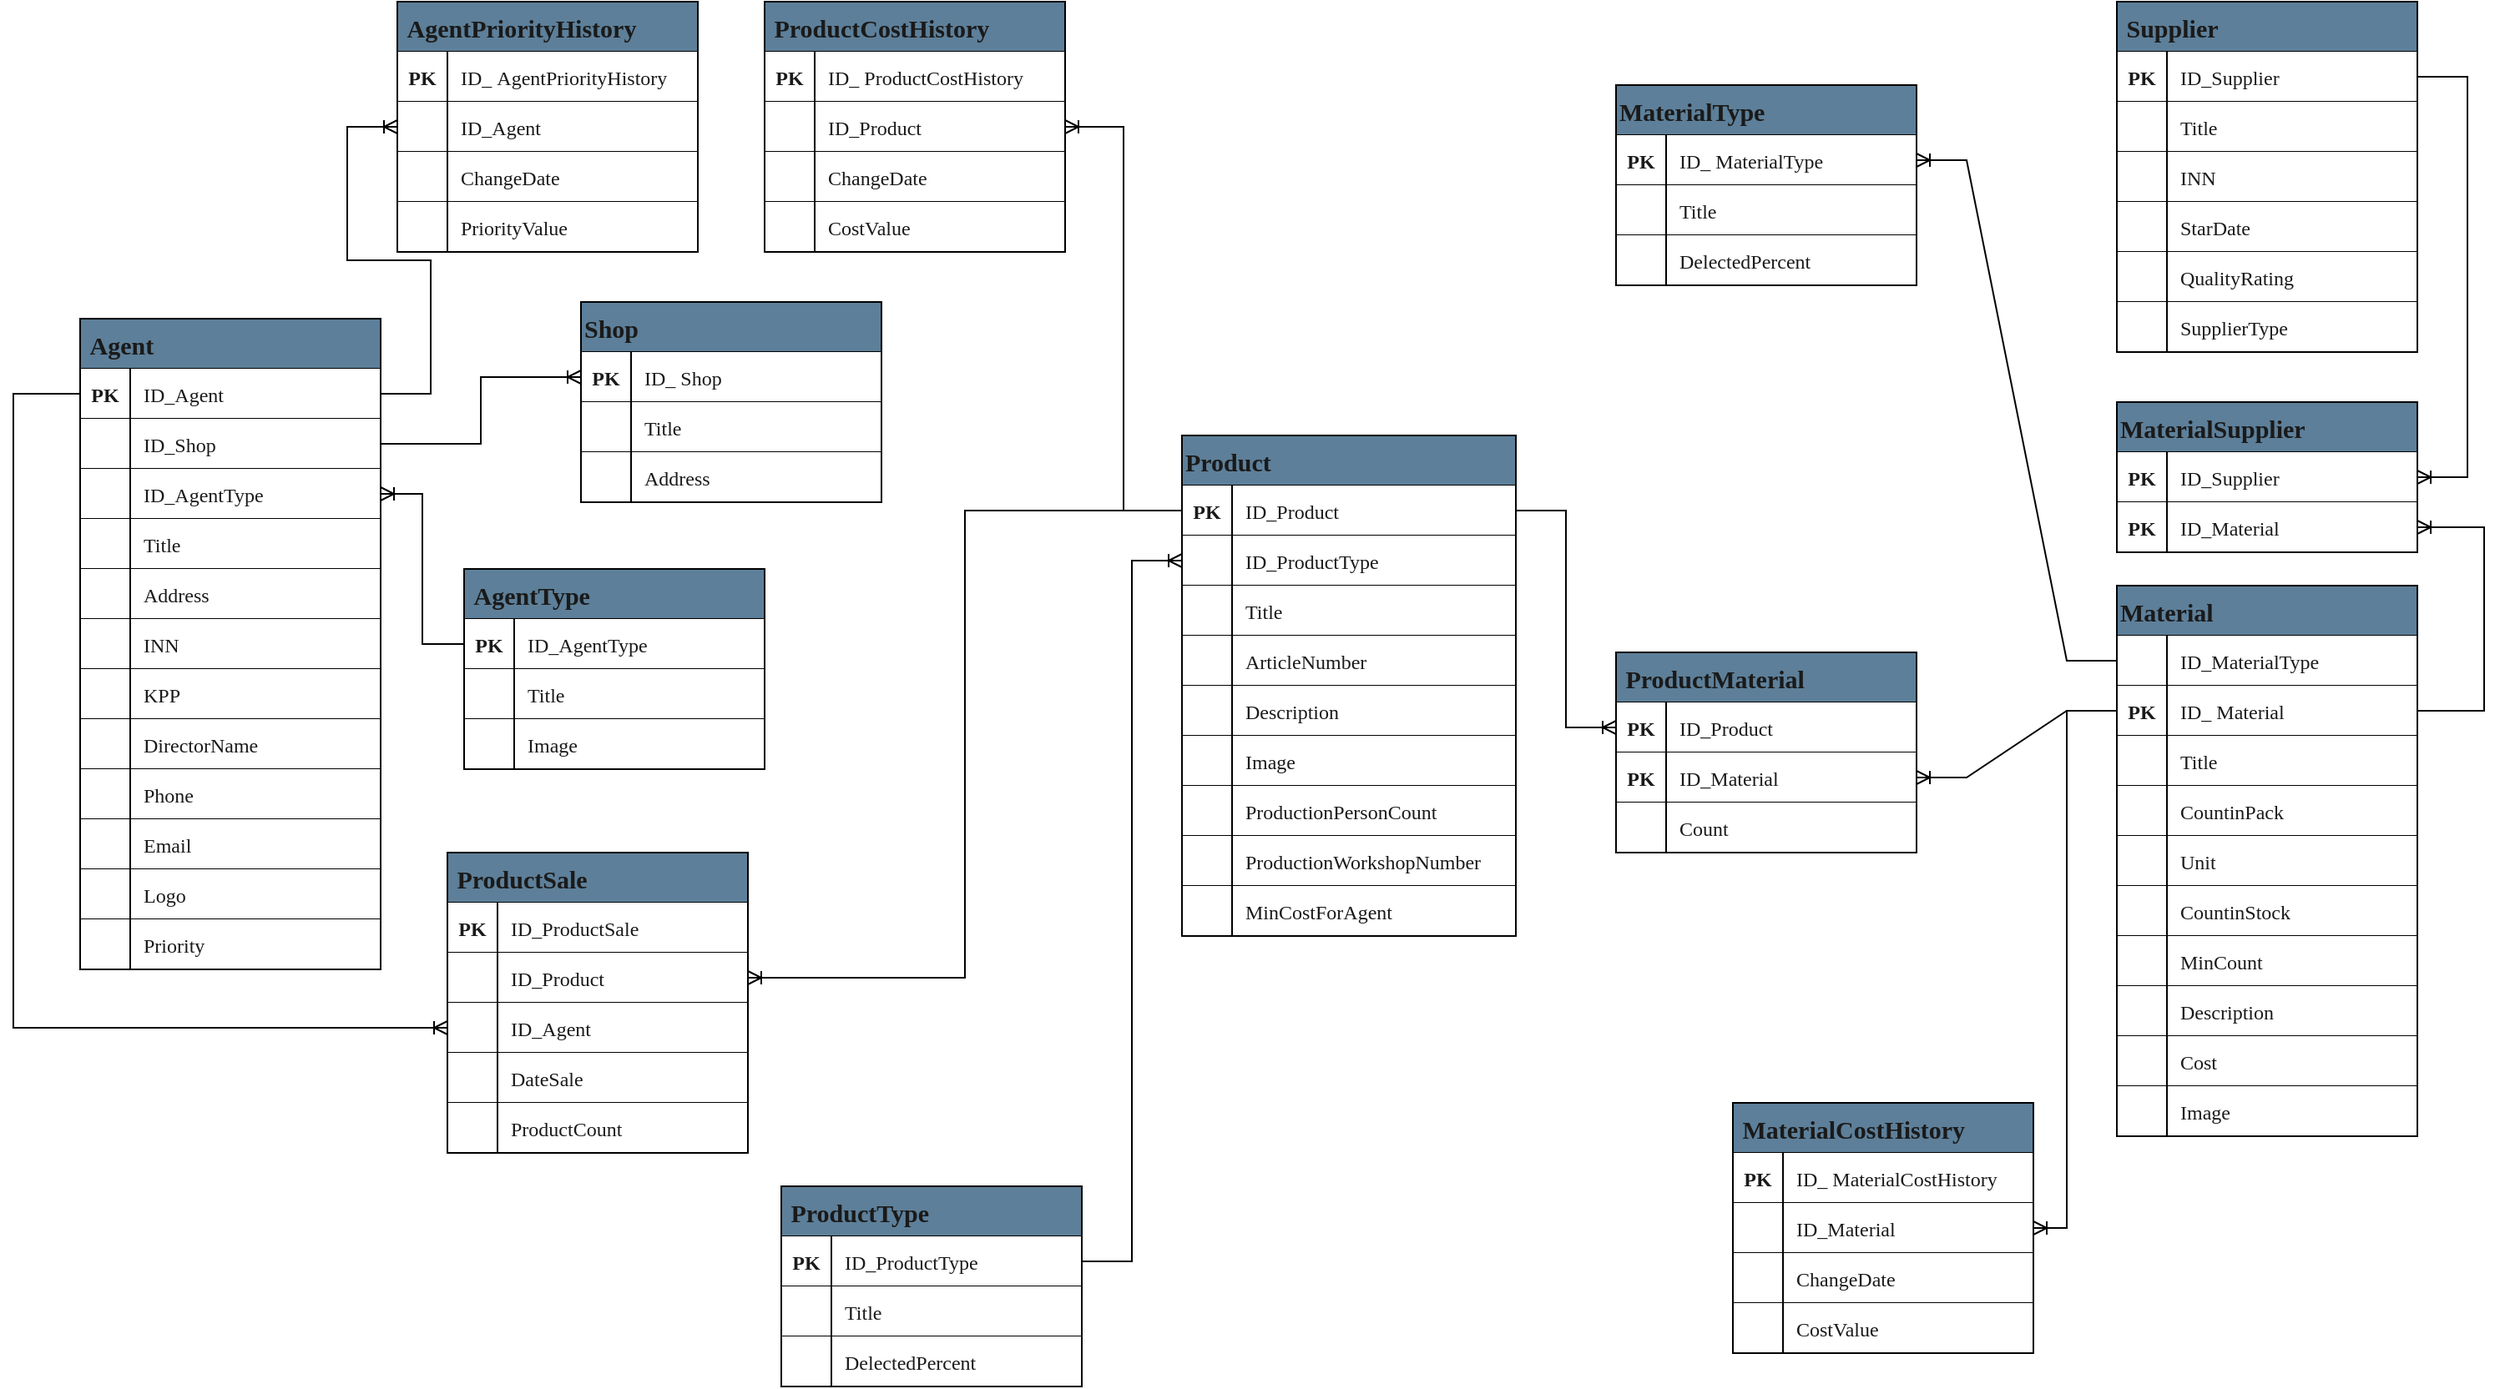 <mxfile version="20.5.3" type="github"><diagram id="_u5h5fw65C0OSc0ngeq_" name="Диаграмма 3 | Пример"><mxGraphModel dx="990" dy="575" grid="1" gridSize="10" guides="1" tooltips="1" connect="1" arrows="1" fold="1" page="1" pageScale="1" pageWidth="827" pageHeight="1169" math="0" shadow="0"><root><mxCell id="0"/><mxCell id="1" parent="0"/><mxCell id="mDvr1QCh9SvM-V5zCr-A-11" value=" AgentPriorityHistory" style="shape=table;startSize=30;container=1;collapsible=1;childLayout=tableLayout;fixedRows=1;rowLines=0;fontStyle=1;align=left;resizeLast=1;comic=0;strokeWidth=1;fontSize=15;fillColor=#5D7F99;strokeColor=#000000;fontColor=#1A1A1A;fontFamily=Garamond;labelBorderColor=none;" parent="1" vertex="1"><mxGeometry x="320" y="180" width="180" height="150" as="geometry"/></mxCell><mxCell id="mDvr1QCh9SvM-V5zCr-A-12" value="" style="shape=tableRow;horizontal=0;startSize=0;swimlaneHead=0;swimlaneBody=0;fillColor=default;collapsible=0;dropTarget=0;points=[[0,0.5],[1,0.5]];portConstraint=eastwest;top=0;left=1;right=0;bottom=1;comic=0;strokeWidth=1;fontSize=12;strokeColor=#000000;fontColor=#1A1A1A;fontStyle=0;fontFamily=Garamond;align=left;labelBackgroundColor=none;" parent="mDvr1QCh9SvM-V5zCr-A-11" vertex="1"><mxGeometry y="30" width="180" height="30" as="geometry"/></mxCell><mxCell id="mDvr1QCh9SvM-V5zCr-A-13" value="PK" style="shape=partialRectangle;connectable=0;fillColor=default;top=0;left=1;bottom=1;right=0;fontStyle=1;overflow=hidden;comic=0;strokeWidth=1;fontSize=12;strokeColor=#000000;fontColor=#1A1A1A;fontFamily=Garamond;align=center;labelBackgroundColor=none;" parent="mDvr1QCh9SvM-V5zCr-A-12" vertex="1"><mxGeometry width="30" height="30" as="geometry"><mxRectangle width="30" height="30" as="alternateBounds"/></mxGeometry></mxCell><mxCell id="mDvr1QCh9SvM-V5zCr-A-14" value="ID_ AgentPriorityHistory" style="shape=partialRectangle;connectable=0;fillColor=default;top=0;left=1;bottom=1;right=1;align=left;spacingLeft=6;fontStyle=0;overflow=hidden;comic=0;strokeWidth=1;fontSize=12;strokeColor=#000000;fontColor=#1A1A1A;fontFamily=Garamond;labelBackgroundColor=none;" parent="mDvr1QCh9SvM-V5zCr-A-12" vertex="1"><mxGeometry x="30" width="150" height="30" as="geometry"><mxRectangle width="150" height="30" as="alternateBounds"/></mxGeometry></mxCell><mxCell id="mDvr1QCh9SvM-V5zCr-A-15" value="" style="shape=tableRow;horizontal=0;startSize=0;swimlaneHead=0;swimlaneBody=0;fillColor=default;collapsible=0;dropTarget=0;points=[[0,0.5],[1,0.5]];portConstraint=eastwest;top=0;left=1;right=0;bottom=1;comic=0;strokeWidth=1;fontSize=12;strokeColor=#000000;fontColor=#1A1A1A;fontFamily=Garamond;align=left;labelBackgroundColor=none;" parent="mDvr1QCh9SvM-V5zCr-A-11" vertex="1"><mxGeometry y="60" width="180" height="30" as="geometry"/></mxCell><mxCell id="mDvr1QCh9SvM-V5zCr-A-16" value="" style="shape=partialRectangle;connectable=0;fillColor=default;top=0;left=1;bottom=1;right=0;editable=1;overflow=hidden;comic=0;strokeWidth=1;fontSize=12;strokeColor=#000000;fontColor=#1A1A1A;fontFamily=Garamond;align=center;fontStyle=1;labelBackgroundColor=none;" parent="mDvr1QCh9SvM-V5zCr-A-15" vertex="1"><mxGeometry width="30" height="30" as="geometry"><mxRectangle width="30" height="30" as="alternateBounds"/></mxGeometry></mxCell><mxCell id="mDvr1QCh9SvM-V5zCr-A-17" value="ID_Agent" style="shape=partialRectangle;connectable=0;fillColor=default;top=0;left=1;bottom=1;right=1;align=left;spacingLeft=6;overflow=hidden;comic=0;strokeWidth=1;fontSize=12;strokeColor=#000000;fontColor=#1A1A1A;fontFamily=Garamond;labelBackgroundColor=none;" parent="mDvr1QCh9SvM-V5zCr-A-15" vertex="1"><mxGeometry x="30" width="150" height="30" as="geometry"><mxRectangle width="150" height="30" as="alternateBounds"/></mxGeometry></mxCell><mxCell id="mDvr1QCh9SvM-V5zCr-A-18" value="" style="shape=tableRow;horizontal=0;startSize=0;swimlaneHead=0;swimlaneBody=0;fillColor=default;collapsible=0;dropTarget=0;points=[[0,0.5],[1,0.5]];portConstraint=eastwest;top=0;left=1;right=0;bottom=1;comic=0;strokeWidth=1;fontSize=12;strokeColor=#000000;fontColor=#1A1A1A;fontFamily=Garamond;align=left;labelBackgroundColor=none;" parent="mDvr1QCh9SvM-V5zCr-A-11" vertex="1"><mxGeometry y="90" width="180" height="30" as="geometry"/></mxCell><mxCell id="mDvr1QCh9SvM-V5zCr-A-19" value="" style="shape=partialRectangle;connectable=0;fillColor=default;top=0;left=1;bottom=1;right=0;editable=1;overflow=hidden;comic=0;strokeWidth=1;fontSize=12;strokeColor=#000000;fontColor=#1A1A1A;fontFamily=Garamond;align=center;fontStyle=1;labelBackgroundColor=none;" parent="mDvr1QCh9SvM-V5zCr-A-18" vertex="1"><mxGeometry width="30" height="30" as="geometry"><mxRectangle width="30" height="30" as="alternateBounds"/></mxGeometry></mxCell><mxCell id="mDvr1QCh9SvM-V5zCr-A-20" value="ChangeDate" style="shape=partialRectangle;connectable=0;fillColor=default;top=0;left=1;bottom=1;right=1;align=left;spacingLeft=6;overflow=hidden;comic=0;strokeWidth=1;fontSize=12;strokeColor=#000000;fontColor=#1A1A1A;fontFamily=Garamond;labelBackgroundColor=none;" parent="mDvr1QCh9SvM-V5zCr-A-18" vertex="1"><mxGeometry x="30" width="150" height="30" as="geometry"><mxRectangle width="150" height="30" as="alternateBounds"/></mxGeometry></mxCell><mxCell id="mDvr1QCh9SvM-V5zCr-A-21" value="" style="shape=tableRow;horizontal=0;startSize=0;swimlaneHead=0;swimlaneBody=0;fillColor=default;collapsible=0;dropTarget=0;points=[[0,0.5],[1,0.5]];portConstraint=eastwest;top=0;left=1;right=0;bottom=1;comic=0;strokeWidth=1;fontSize=12;strokeColor=#000000;fontColor=#1A1A1A;fontFamily=Garamond;align=left;labelBackgroundColor=none;" parent="mDvr1QCh9SvM-V5zCr-A-11" vertex="1"><mxGeometry y="120" width="180" height="30" as="geometry"/></mxCell><mxCell id="mDvr1QCh9SvM-V5zCr-A-22" value="" style="shape=partialRectangle;connectable=0;fillColor=default;top=0;left=1;bottom=1;right=0;editable=1;overflow=hidden;comic=0;strokeWidth=1;fontSize=12;strokeColor=#000000;fontColor=#1A1A1A;fontFamily=Garamond;align=center;fontStyle=1;labelBackgroundColor=none;" parent="mDvr1QCh9SvM-V5zCr-A-21" vertex="1"><mxGeometry width="30" height="30" as="geometry"><mxRectangle width="30" height="30" as="alternateBounds"/></mxGeometry></mxCell><mxCell id="mDvr1QCh9SvM-V5zCr-A-23" value="PriorityValue" style="shape=partialRectangle;connectable=0;fillColor=default;top=0;left=1;bottom=1;right=1;align=left;spacingLeft=6;overflow=hidden;comic=0;strokeWidth=1;fontSize=12;strokeColor=#000000;fontColor=#1A1A1A;fontFamily=Garamond;labelBackgroundColor=none;" parent="mDvr1QCh9SvM-V5zCr-A-21" vertex="1"><mxGeometry x="30" width="150" height="30" as="geometry"><mxRectangle width="150" height="30" as="alternateBounds"/></mxGeometry></mxCell><mxCell id="mDvr1QCh9SvM-V5zCr-A-24" value=" Agent" style="shape=table;startSize=30;container=1;collapsible=1;childLayout=tableLayout;fixedRows=1;rowLines=0;fontStyle=1;align=left;resizeLast=1;comic=0;strokeWidth=1;fontSize=15;fillColor=#5D7F99;strokeColor=#000000;fontColor=#1A1A1A;fontFamily=Garamond;labelBorderColor=none;sketch=0;" parent="1" vertex="1"><mxGeometry x="130" y="370" width="180" height="390" as="geometry"/></mxCell><mxCell id="mDvr1QCh9SvM-V5zCr-A-25" value="" style="shape=tableRow;horizontal=0;startSize=0;swimlaneHead=0;swimlaneBody=0;fillColor=default;collapsible=0;dropTarget=0;points=[[0,0.5],[1,0.5]];portConstraint=eastwest;top=0;left=1;right=0;bottom=1;comic=0;strokeWidth=1;fontSize=12;strokeColor=#000000;fontColor=#1A1A1A;fontStyle=0;fontFamily=Garamond;align=left;labelBackgroundColor=none;sketch=0;" parent="mDvr1QCh9SvM-V5zCr-A-24" vertex="1"><mxGeometry y="30" width="180" height="30" as="geometry"/></mxCell><mxCell id="mDvr1QCh9SvM-V5zCr-A-26" value="PK" style="shape=partialRectangle;connectable=0;fillColor=default;top=0;left=1;bottom=1;right=0;fontStyle=1;overflow=hidden;comic=0;strokeWidth=1;fontSize=12;strokeColor=#000000;fontColor=#1A1A1A;fontFamily=Garamond;align=center;labelBackgroundColor=none;sketch=0;" parent="mDvr1QCh9SvM-V5zCr-A-25" vertex="1"><mxGeometry width="30" height="30" as="geometry"><mxRectangle width="30" height="30" as="alternateBounds"/></mxGeometry></mxCell><mxCell id="mDvr1QCh9SvM-V5zCr-A-27" value="ID_Agent" style="shape=partialRectangle;connectable=0;fillColor=default;top=0;left=1;bottom=1;right=1;align=left;spacingLeft=6;fontStyle=0;overflow=hidden;comic=0;strokeWidth=1;fontSize=12;strokeColor=#000000;fontColor=#1A1A1A;fontFamily=Garamond;labelBackgroundColor=none;sketch=0;" parent="mDvr1QCh9SvM-V5zCr-A-25" vertex="1"><mxGeometry x="30" width="150" height="30" as="geometry"><mxRectangle width="150" height="30" as="alternateBounds"/></mxGeometry></mxCell><mxCell id="mDvr1QCh9SvM-V5zCr-A-114" style="shape=tableRow;horizontal=0;startSize=0;swimlaneHead=0;swimlaneBody=0;fillColor=default;collapsible=0;dropTarget=0;points=[[0,0.5],[1,0.5]];portConstraint=eastwest;top=0;left=1;right=0;bottom=1;comic=0;strokeWidth=1;fontSize=12;strokeColor=#000000;fontColor=#1A1A1A;fontStyle=0;fontFamily=Garamond;align=left;labelBackgroundColor=none;sketch=0;" parent="mDvr1QCh9SvM-V5zCr-A-24" vertex="1"><mxGeometry y="60" width="180" height="30" as="geometry"/></mxCell><mxCell id="mDvr1QCh9SvM-V5zCr-A-115" style="shape=partialRectangle;connectable=0;fillColor=default;top=0;left=1;bottom=1;right=0;fontStyle=1;overflow=hidden;comic=0;strokeWidth=1;fontSize=12;strokeColor=#000000;fontColor=#1A1A1A;fontFamily=Garamond;align=center;labelBackgroundColor=none;sketch=0;" parent="mDvr1QCh9SvM-V5zCr-A-114" vertex="1"><mxGeometry width="30" height="30" as="geometry"><mxRectangle width="30" height="30" as="alternateBounds"/></mxGeometry></mxCell><mxCell id="mDvr1QCh9SvM-V5zCr-A-116" value="ID_Shop" style="shape=partialRectangle;connectable=0;fillColor=default;top=0;left=1;bottom=1;right=1;align=left;spacingLeft=6;fontStyle=0;overflow=hidden;comic=0;strokeWidth=1;fontSize=12;strokeColor=#000000;fontColor=#1A1A1A;fontFamily=Garamond;labelBackgroundColor=none;sketch=0;" parent="mDvr1QCh9SvM-V5zCr-A-114" vertex="1"><mxGeometry x="30" width="150" height="30" as="geometry"><mxRectangle width="150" height="30" as="alternateBounds"/></mxGeometry></mxCell><mxCell id="mDvr1QCh9SvM-V5zCr-A-31" value="" style="shape=tableRow;horizontal=0;startSize=0;swimlaneHead=0;swimlaneBody=0;fillColor=default;collapsible=0;dropTarget=0;points=[[0,0.5],[1,0.5]];portConstraint=eastwest;top=0;left=1;right=0;bottom=1;comic=0;strokeWidth=1;fontSize=12;strokeColor=#000000;fontColor=#1A1A1A;fontFamily=Garamond;align=left;labelBackgroundColor=none;sketch=0;" parent="mDvr1QCh9SvM-V5zCr-A-24" vertex="1"><mxGeometry y="90" width="180" height="30" as="geometry"/></mxCell><mxCell id="mDvr1QCh9SvM-V5zCr-A-32" value="" style="shape=partialRectangle;connectable=0;fillColor=default;top=0;left=1;bottom=1;right=0;editable=1;overflow=hidden;comic=0;strokeWidth=1;fontSize=12;strokeColor=#000000;fontColor=#1A1A1A;fontFamily=Garamond;align=center;fontStyle=1;labelBackgroundColor=none;sketch=0;" parent="mDvr1QCh9SvM-V5zCr-A-31" vertex="1"><mxGeometry width="30" height="30" as="geometry"><mxRectangle width="30" height="30" as="alternateBounds"/></mxGeometry></mxCell><mxCell id="mDvr1QCh9SvM-V5zCr-A-33" value="ID_AgentType" style="shape=partialRectangle;connectable=0;fillColor=default;top=0;left=1;bottom=1;right=1;align=left;spacingLeft=6;overflow=hidden;comic=0;strokeWidth=1;fontSize=12;strokeColor=#000000;fontColor=#1A1A1A;fontFamily=Garamond;labelBackgroundColor=none;sketch=0;" parent="mDvr1QCh9SvM-V5zCr-A-31" vertex="1"><mxGeometry x="30" width="150" height="30" as="geometry"><mxRectangle width="150" height="30" as="alternateBounds"/></mxGeometry></mxCell><mxCell id="mDvr1QCh9SvM-V5zCr-A-28" value="" style="shape=tableRow;horizontal=0;startSize=0;swimlaneHead=0;swimlaneBody=0;fillColor=default;collapsible=0;dropTarget=0;points=[[0,0.5],[1,0.5]];portConstraint=eastwest;top=0;left=1;right=0;bottom=1;comic=0;strokeWidth=1;fontSize=12;strokeColor=#000000;fontColor=#1A1A1A;fontFamily=Garamond;align=left;labelBackgroundColor=none;sketch=0;" parent="mDvr1QCh9SvM-V5zCr-A-24" vertex="1"><mxGeometry y="120" width="180" height="30" as="geometry"/></mxCell><mxCell id="mDvr1QCh9SvM-V5zCr-A-29" value="" style="shape=partialRectangle;connectable=0;fillColor=default;top=0;left=1;bottom=1;right=0;editable=1;overflow=hidden;comic=0;strokeWidth=1;fontSize=12;strokeColor=#000000;fontColor=#1A1A1A;fontFamily=Garamond;align=center;fontStyle=1;labelBackgroundColor=none;sketch=0;" parent="mDvr1QCh9SvM-V5zCr-A-28" vertex="1"><mxGeometry width="30" height="30" as="geometry"><mxRectangle width="30" height="30" as="alternateBounds"/></mxGeometry></mxCell><mxCell id="mDvr1QCh9SvM-V5zCr-A-30" value="Title" style="shape=partialRectangle;connectable=0;fillColor=default;top=0;left=1;bottom=1;right=1;align=left;spacingLeft=6;overflow=hidden;comic=0;strokeWidth=1;fontSize=12;strokeColor=#000000;fontColor=#1A1A1A;fontFamily=Garamond;labelBackgroundColor=none;sketch=0;" parent="mDvr1QCh9SvM-V5zCr-A-28" vertex="1"><mxGeometry x="30" width="150" height="30" as="geometry"><mxRectangle width="150" height="30" as="alternateBounds"/></mxGeometry></mxCell><mxCell id="mDvr1QCh9SvM-V5zCr-A-34" value="" style="shape=tableRow;horizontal=0;startSize=0;swimlaneHead=0;swimlaneBody=0;fillColor=default;collapsible=0;dropTarget=0;points=[[0,0.5],[1,0.5]];portConstraint=eastwest;top=0;left=1;right=0;bottom=1;comic=0;strokeWidth=1;fontSize=12;strokeColor=#000000;fontColor=#1A1A1A;fontFamily=Garamond;align=left;labelBackgroundColor=none;sketch=0;" parent="mDvr1QCh9SvM-V5zCr-A-24" vertex="1"><mxGeometry y="150" width="180" height="30" as="geometry"/></mxCell><mxCell id="mDvr1QCh9SvM-V5zCr-A-35" value="" style="shape=partialRectangle;connectable=0;fillColor=default;top=0;left=1;bottom=1;right=0;editable=1;overflow=hidden;comic=0;strokeWidth=1;fontSize=12;strokeColor=#000000;fontColor=#1A1A1A;fontFamily=Garamond;align=center;fontStyle=1;labelBackgroundColor=none;sketch=0;" parent="mDvr1QCh9SvM-V5zCr-A-34" vertex="1"><mxGeometry width="30" height="30" as="geometry"><mxRectangle width="30" height="30" as="alternateBounds"/></mxGeometry></mxCell><mxCell id="mDvr1QCh9SvM-V5zCr-A-36" value="Address" style="shape=partialRectangle;connectable=0;fillColor=default;top=0;left=1;bottom=1;right=1;align=left;spacingLeft=6;overflow=hidden;comic=0;strokeWidth=1;fontSize=12;strokeColor=#000000;fontColor=#1A1A1A;fontFamily=Garamond;labelBackgroundColor=none;sketch=0;" parent="mDvr1QCh9SvM-V5zCr-A-34" vertex="1"><mxGeometry x="30" width="150" height="30" as="geometry"><mxRectangle width="150" height="30" as="alternateBounds"/></mxGeometry></mxCell><mxCell id="mDvr1QCh9SvM-V5zCr-A-46" style="shape=tableRow;horizontal=0;startSize=0;swimlaneHead=0;swimlaneBody=0;fillColor=default;collapsible=0;dropTarget=0;points=[[0,0.5],[1,0.5]];portConstraint=eastwest;top=0;left=1;right=0;bottom=1;comic=0;strokeWidth=1;fontSize=12;strokeColor=#000000;fontColor=#1A1A1A;fontFamily=Garamond;align=left;labelBackgroundColor=none;sketch=0;" parent="mDvr1QCh9SvM-V5zCr-A-24" vertex="1"><mxGeometry y="180" width="180" height="30" as="geometry"/></mxCell><mxCell id="mDvr1QCh9SvM-V5zCr-A-47" style="shape=partialRectangle;connectable=0;fillColor=default;top=0;left=1;bottom=1;right=0;editable=1;overflow=hidden;comic=0;strokeWidth=1;fontSize=12;strokeColor=#000000;fontColor=#1A1A1A;fontFamily=Garamond;align=center;fontStyle=1;labelBackgroundColor=none;sketch=0;" parent="mDvr1QCh9SvM-V5zCr-A-46" vertex="1"><mxGeometry width="30" height="30" as="geometry"><mxRectangle width="30" height="30" as="alternateBounds"/></mxGeometry></mxCell><mxCell id="mDvr1QCh9SvM-V5zCr-A-48" value="INN" style="shape=partialRectangle;connectable=0;fillColor=default;top=0;left=1;bottom=1;right=1;align=left;spacingLeft=6;overflow=hidden;comic=0;strokeWidth=1;fontSize=12;strokeColor=#000000;fontColor=#1A1A1A;fontFamily=Garamond;labelBackgroundColor=none;sketch=0;" parent="mDvr1QCh9SvM-V5zCr-A-46" vertex="1"><mxGeometry x="30" width="150" height="30" as="geometry"><mxRectangle width="150" height="30" as="alternateBounds"/></mxGeometry></mxCell><mxCell id="mDvr1QCh9SvM-V5zCr-A-49" style="shape=tableRow;horizontal=0;startSize=0;swimlaneHead=0;swimlaneBody=0;fillColor=default;collapsible=0;dropTarget=0;points=[[0,0.5],[1,0.5]];portConstraint=eastwest;top=0;left=1;right=0;bottom=1;comic=0;strokeWidth=1;fontSize=12;strokeColor=#000000;fontColor=#1A1A1A;fontFamily=Garamond;align=left;labelBackgroundColor=none;sketch=0;" parent="mDvr1QCh9SvM-V5zCr-A-24" vertex="1"><mxGeometry y="210" width="180" height="30" as="geometry"/></mxCell><mxCell id="mDvr1QCh9SvM-V5zCr-A-50" style="shape=partialRectangle;connectable=0;fillColor=default;top=0;left=1;bottom=1;right=0;editable=1;overflow=hidden;comic=0;strokeWidth=1;fontSize=12;strokeColor=#000000;fontColor=#1A1A1A;fontFamily=Garamond;align=center;fontStyle=1;labelBackgroundColor=none;sketch=0;" parent="mDvr1QCh9SvM-V5zCr-A-49" vertex="1"><mxGeometry width="30" height="30" as="geometry"><mxRectangle width="30" height="30" as="alternateBounds"/></mxGeometry></mxCell><mxCell id="mDvr1QCh9SvM-V5zCr-A-51" value="KPP" style="shape=partialRectangle;connectable=0;fillColor=default;top=0;left=1;bottom=1;right=1;align=left;spacingLeft=6;overflow=hidden;comic=0;strokeWidth=1;fontSize=12;strokeColor=#000000;fontColor=#1A1A1A;fontFamily=Garamond;labelBackgroundColor=none;sketch=0;" parent="mDvr1QCh9SvM-V5zCr-A-49" vertex="1"><mxGeometry x="30" width="150" height="30" as="geometry"><mxRectangle width="150" height="30" as="alternateBounds"/></mxGeometry></mxCell><mxCell id="mDvr1QCh9SvM-V5zCr-A-52" style="shape=tableRow;horizontal=0;startSize=0;swimlaneHead=0;swimlaneBody=0;fillColor=default;collapsible=0;dropTarget=0;points=[[0,0.5],[1,0.5]];portConstraint=eastwest;top=0;left=1;right=0;bottom=1;comic=0;strokeWidth=1;fontSize=12;strokeColor=#000000;fontColor=#1A1A1A;fontFamily=Garamond;align=left;labelBackgroundColor=none;sketch=0;" parent="mDvr1QCh9SvM-V5zCr-A-24" vertex="1"><mxGeometry y="240" width="180" height="30" as="geometry"/></mxCell><mxCell id="mDvr1QCh9SvM-V5zCr-A-53" style="shape=partialRectangle;connectable=0;fillColor=default;top=0;left=1;bottom=1;right=0;editable=1;overflow=hidden;comic=0;strokeWidth=1;fontSize=12;strokeColor=#000000;fontColor=#1A1A1A;fontFamily=Garamond;align=center;fontStyle=1;labelBackgroundColor=none;sketch=0;" parent="mDvr1QCh9SvM-V5zCr-A-52" vertex="1"><mxGeometry width="30" height="30" as="geometry"><mxRectangle width="30" height="30" as="alternateBounds"/></mxGeometry></mxCell><mxCell id="mDvr1QCh9SvM-V5zCr-A-54" value="DirectorName" style="shape=partialRectangle;connectable=0;fillColor=default;top=0;left=1;bottom=1;right=1;align=left;spacingLeft=6;overflow=hidden;comic=0;strokeWidth=1;fontSize=12;strokeColor=#000000;fontColor=#1A1A1A;fontFamily=Garamond;labelBackgroundColor=none;sketch=0;" parent="mDvr1QCh9SvM-V5zCr-A-52" vertex="1"><mxGeometry x="30" width="150" height="30" as="geometry"><mxRectangle width="150" height="30" as="alternateBounds"/></mxGeometry></mxCell><mxCell id="mDvr1QCh9SvM-V5zCr-A-55" style="shape=tableRow;horizontal=0;startSize=0;swimlaneHead=0;swimlaneBody=0;fillColor=default;collapsible=0;dropTarget=0;points=[[0,0.5],[1,0.5]];portConstraint=eastwest;top=0;left=1;right=0;bottom=1;comic=0;strokeWidth=1;fontSize=12;strokeColor=#000000;fontColor=#1A1A1A;fontFamily=Garamond;align=left;labelBackgroundColor=none;sketch=0;" parent="mDvr1QCh9SvM-V5zCr-A-24" vertex="1"><mxGeometry y="270" width="180" height="30" as="geometry"/></mxCell><mxCell id="mDvr1QCh9SvM-V5zCr-A-56" style="shape=partialRectangle;connectable=0;fillColor=default;top=0;left=1;bottom=1;right=0;editable=1;overflow=hidden;comic=0;strokeWidth=1;fontSize=12;strokeColor=#000000;fontColor=#1A1A1A;fontFamily=Garamond;align=center;fontStyle=1;labelBackgroundColor=none;sketch=0;" parent="mDvr1QCh9SvM-V5zCr-A-55" vertex="1"><mxGeometry width="30" height="30" as="geometry"><mxRectangle width="30" height="30" as="alternateBounds"/></mxGeometry></mxCell><mxCell id="mDvr1QCh9SvM-V5zCr-A-57" value="Phone" style="shape=partialRectangle;connectable=0;fillColor=default;top=0;left=1;bottom=1;right=1;align=left;spacingLeft=6;overflow=hidden;comic=0;strokeWidth=1;fontSize=12;strokeColor=#000000;fontColor=#1A1A1A;fontFamily=Garamond;labelBackgroundColor=none;sketch=0;" parent="mDvr1QCh9SvM-V5zCr-A-55" vertex="1"><mxGeometry x="30" width="150" height="30" as="geometry"><mxRectangle width="150" height="30" as="alternateBounds"/></mxGeometry></mxCell><mxCell id="mDvr1QCh9SvM-V5zCr-A-58" style="shape=tableRow;horizontal=0;startSize=0;swimlaneHead=0;swimlaneBody=0;fillColor=default;collapsible=0;dropTarget=0;points=[[0,0.5],[1,0.5]];portConstraint=eastwest;top=0;left=1;right=0;bottom=1;comic=0;strokeWidth=1;fontSize=12;strokeColor=#000000;fontColor=#1A1A1A;fontFamily=Garamond;align=left;labelBackgroundColor=none;sketch=0;" parent="mDvr1QCh9SvM-V5zCr-A-24" vertex="1"><mxGeometry y="300" width="180" height="30" as="geometry"/></mxCell><mxCell id="mDvr1QCh9SvM-V5zCr-A-59" style="shape=partialRectangle;connectable=0;fillColor=default;top=0;left=1;bottom=1;right=0;editable=1;overflow=hidden;comic=0;strokeWidth=1;fontSize=12;strokeColor=#000000;fontColor=#1A1A1A;fontFamily=Garamond;align=center;fontStyle=1;labelBackgroundColor=none;sketch=0;" parent="mDvr1QCh9SvM-V5zCr-A-58" vertex="1"><mxGeometry width="30" height="30" as="geometry"><mxRectangle width="30" height="30" as="alternateBounds"/></mxGeometry></mxCell><mxCell id="mDvr1QCh9SvM-V5zCr-A-60" value="Email" style="shape=partialRectangle;connectable=0;fillColor=default;top=0;left=1;bottom=1;right=1;align=left;spacingLeft=6;overflow=hidden;comic=0;strokeWidth=1;fontSize=12;strokeColor=#000000;fontColor=#1A1A1A;fontFamily=Garamond;labelBackgroundColor=none;sketch=0;" parent="mDvr1QCh9SvM-V5zCr-A-58" vertex="1"><mxGeometry x="30" width="150" height="30" as="geometry"><mxRectangle width="150" height="30" as="alternateBounds"/></mxGeometry></mxCell><mxCell id="mDvr1QCh9SvM-V5zCr-A-64" style="shape=tableRow;horizontal=0;startSize=0;swimlaneHead=0;swimlaneBody=0;fillColor=default;collapsible=0;dropTarget=0;points=[[0,0.5],[1,0.5]];portConstraint=eastwest;top=0;left=1;right=0;bottom=1;comic=0;strokeWidth=1;fontSize=12;strokeColor=#000000;fontColor=#1A1A1A;fontFamily=Garamond;align=left;labelBackgroundColor=none;sketch=0;" parent="mDvr1QCh9SvM-V5zCr-A-24" vertex="1"><mxGeometry y="330" width="180" height="30" as="geometry"/></mxCell><mxCell id="mDvr1QCh9SvM-V5zCr-A-65" style="shape=partialRectangle;connectable=0;fillColor=default;top=0;left=1;bottom=1;right=0;editable=1;overflow=hidden;comic=0;strokeWidth=1;fontSize=12;strokeColor=#000000;fontColor=#1A1A1A;fontFamily=Garamond;align=center;fontStyle=1;labelBackgroundColor=none;sketch=0;" parent="mDvr1QCh9SvM-V5zCr-A-64" vertex="1"><mxGeometry width="30" height="30" as="geometry"><mxRectangle width="30" height="30" as="alternateBounds"/></mxGeometry></mxCell><mxCell id="mDvr1QCh9SvM-V5zCr-A-66" value="Logo" style="shape=partialRectangle;connectable=0;fillColor=default;top=0;left=1;bottom=1;right=1;align=left;spacingLeft=6;overflow=hidden;comic=0;strokeWidth=1;fontSize=12;strokeColor=#000000;fontColor=#1A1A1A;fontFamily=Garamond;labelBackgroundColor=none;sketch=0;" parent="mDvr1QCh9SvM-V5zCr-A-64" vertex="1"><mxGeometry x="30" width="150" height="30" as="geometry"><mxRectangle width="150" height="30" as="alternateBounds"/></mxGeometry></mxCell><mxCell id="mDvr1QCh9SvM-V5zCr-A-61" style="shape=tableRow;horizontal=0;startSize=0;swimlaneHead=0;swimlaneBody=0;fillColor=default;collapsible=0;dropTarget=0;points=[[0,0.5],[1,0.5]];portConstraint=eastwest;top=0;left=1;right=0;bottom=1;comic=0;strokeWidth=1;fontSize=12;strokeColor=#000000;fontColor=#1A1A1A;fontFamily=Garamond;align=left;labelBackgroundColor=none;sketch=0;" parent="mDvr1QCh9SvM-V5zCr-A-24" vertex="1"><mxGeometry y="360" width="180" height="30" as="geometry"/></mxCell><mxCell id="mDvr1QCh9SvM-V5zCr-A-62" style="shape=partialRectangle;connectable=0;fillColor=default;top=0;left=1;bottom=1;right=0;editable=1;overflow=hidden;comic=0;strokeWidth=1;fontSize=12;strokeColor=#000000;fontColor=#1A1A1A;fontFamily=Garamond;align=center;fontStyle=1;labelBackgroundColor=none;sketch=0;" parent="mDvr1QCh9SvM-V5zCr-A-61" vertex="1"><mxGeometry width="30" height="30" as="geometry"><mxRectangle width="30" height="30" as="alternateBounds"/></mxGeometry></mxCell><mxCell id="mDvr1QCh9SvM-V5zCr-A-63" value="Priority" style="shape=partialRectangle;connectable=0;fillColor=default;top=0;left=1;bottom=1;right=1;align=left;spacingLeft=6;overflow=hidden;comic=0;strokeWidth=1;fontSize=12;strokeColor=#000000;fontColor=#1A1A1A;fontFamily=Garamond;labelBackgroundColor=none;sketch=0;" parent="mDvr1QCh9SvM-V5zCr-A-61" vertex="1"><mxGeometry x="30" width="150" height="30" as="geometry"><mxRectangle width="150" height="30" as="alternateBounds"/></mxGeometry></mxCell><mxCell id="mDvr1QCh9SvM-V5zCr-A-85" value=" ProductCostHistory" style="shape=table;startSize=30;container=1;collapsible=1;childLayout=tableLayout;fixedRows=1;rowLines=0;fontStyle=1;align=left;resizeLast=1;comic=0;strokeWidth=1;fontSize=15;fillColor=#5D7F99;strokeColor=#000000;fontColor=#1A1A1A;fontFamily=Garamond;labelBorderColor=none;" parent="1" vertex="1"><mxGeometry x="540" y="180" width="180" height="150" as="geometry"/></mxCell><mxCell id="mDvr1QCh9SvM-V5zCr-A-86" value="" style="shape=tableRow;horizontal=0;startSize=0;swimlaneHead=0;swimlaneBody=0;fillColor=default;collapsible=0;dropTarget=0;points=[[0,0.5],[1,0.5]];portConstraint=eastwest;top=0;left=1;right=0;bottom=1;comic=0;strokeWidth=1;fontSize=12;strokeColor=#000000;fontColor=#1A1A1A;fontStyle=0;fontFamily=Garamond;align=left;labelBackgroundColor=none;" parent="mDvr1QCh9SvM-V5zCr-A-85" vertex="1"><mxGeometry y="30" width="180" height="30" as="geometry"/></mxCell><mxCell id="mDvr1QCh9SvM-V5zCr-A-87" value="PK" style="shape=partialRectangle;connectable=0;fillColor=default;top=0;left=1;bottom=1;right=0;fontStyle=1;overflow=hidden;comic=0;strokeWidth=1;fontSize=12;strokeColor=#000000;fontColor=#1A1A1A;fontFamily=Garamond;align=center;labelBackgroundColor=none;" parent="mDvr1QCh9SvM-V5zCr-A-86" vertex="1"><mxGeometry width="30" height="30" as="geometry"><mxRectangle width="30" height="30" as="alternateBounds"/></mxGeometry></mxCell><mxCell id="mDvr1QCh9SvM-V5zCr-A-88" value="ID_ ProductCostHistory" style="shape=partialRectangle;connectable=0;fillColor=default;top=0;left=1;bottom=1;right=1;align=left;spacingLeft=6;fontStyle=0;overflow=hidden;comic=0;strokeWidth=1;fontSize=12;strokeColor=#000000;fontColor=#1A1A1A;fontFamily=Garamond;labelBackgroundColor=none;" parent="mDvr1QCh9SvM-V5zCr-A-86" vertex="1"><mxGeometry x="30" width="150" height="30" as="geometry"><mxRectangle width="150" height="30" as="alternateBounds"/></mxGeometry></mxCell><mxCell id="mDvr1QCh9SvM-V5zCr-A-89" value="" style="shape=tableRow;horizontal=0;startSize=0;swimlaneHead=0;swimlaneBody=0;fillColor=default;collapsible=0;dropTarget=0;points=[[0,0.5],[1,0.5]];portConstraint=eastwest;top=0;left=1;right=0;bottom=1;comic=0;strokeWidth=1;fontSize=12;strokeColor=#000000;fontColor=#1A1A1A;fontFamily=Garamond;align=left;labelBackgroundColor=none;" parent="mDvr1QCh9SvM-V5zCr-A-85" vertex="1"><mxGeometry y="60" width="180" height="30" as="geometry"/></mxCell><mxCell id="mDvr1QCh9SvM-V5zCr-A-90" value="" style="shape=partialRectangle;connectable=0;fillColor=default;top=0;left=1;bottom=1;right=0;editable=1;overflow=hidden;comic=0;strokeWidth=1;fontSize=12;strokeColor=#000000;fontColor=#1A1A1A;fontFamily=Garamond;align=center;fontStyle=1;labelBackgroundColor=none;" parent="mDvr1QCh9SvM-V5zCr-A-89" vertex="1"><mxGeometry width="30" height="30" as="geometry"><mxRectangle width="30" height="30" as="alternateBounds"/></mxGeometry></mxCell><mxCell id="mDvr1QCh9SvM-V5zCr-A-91" value="ID_Product" style="shape=partialRectangle;connectable=0;fillColor=default;top=0;left=1;bottom=1;right=1;align=left;spacingLeft=6;overflow=hidden;comic=0;strokeWidth=1;fontSize=12;strokeColor=#000000;fontColor=#1A1A1A;fontFamily=Garamond;labelBackgroundColor=none;" parent="mDvr1QCh9SvM-V5zCr-A-89" vertex="1"><mxGeometry x="30" width="150" height="30" as="geometry"><mxRectangle width="150" height="30" as="alternateBounds"/></mxGeometry></mxCell><mxCell id="mDvr1QCh9SvM-V5zCr-A-92" value="" style="shape=tableRow;horizontal=0;startSize=0;swimlaneHead=0;swimlaneBody=0;fillColor=default;collapsible=0;dropTarget=0;points=[[0,0.5],[1,0.5]];portConstraint=eastwest;top=0;left=1;right=0;bottom=1;comic=0;strokeWidth=1;fontSize=12;strokeColor=#000000;fontColor=#1A1A1A;fontFamily=Garamond;align=left;labelBackgroundColor=none;" parent="mDvr1QCh9SvM-V5zCr-A-85" vertex="1"><mxGeometry y="90" width="180" height="30" as="geometry"/></mxCell><mxCell id="mDvr1QCh9SvM-V5zCr-A-93" value="" style="shape=partialRectangle;connectable=0;fillColor=default;top=0;left=1;bottom=1;right=0;editable=1;overflow=hidden;comic=0;strokeWidth=1;fontSize=12;strokeColor=#000000;fontColor=#1A1A1A;fontFamily=Garamond;align=center;fontStyle=1;labelBackgroundColor=none;" parent="mDvr1QCh9SvM-V5zCr-A-92" vertex="1"><mxGeometry width="30" height="30" as="geometry"><mxRectangle width="30" height="30" as="alternateBounds"/></mxGeometry></mxCell><mxCell id="mDvr1QCh9SvM-V5zCr-A-94" value="ChangeDate" style="shape=partialRectangle;connectable=0;fillColor=default;top=0;left=1;bottom=1;right=1;align=left;spacingLeft=6;overflow=hidden;comic=0;strokeWidth=1;fontSize=12;strokeColor=#000000;fontColor=#1A1A1A;fontFamily=Garamond;labelBackgroundColor=none;" parent="mDvr1QCh9SvM-V5zCr-A-92" vertex="1"><mxGeometry x="30" width="150" height="30" as="geometry"><mxRectangle width="150" height="30" as="alternateBounds"/></mxGeometry></mxCell><mxCell id="mDvr1QCh9SvM-V5zCr-A-95" value="" style="shape=tableRow;horizontal=0;startSize=0;swimlaneHead=0;swimlaneBody=0;fillColor=default;collapsible=0;dropTarget=0;points=[[0,0.5],[1,0.5]];portConstraint=eastwest;top=0;left=1;right=0;bottom=1;comic=0;strokeWidth=1;fontSize=12;strokeColor=#000000;fontColor=#1A1A1A;fontFamily=Garamond;align=left;labelBackgroundColor=none;" parent="mDvr1QCh9SvM-V5zCr-A-85" vertex="1"><mxGeometry y="120" width="180" height="30" as="geometry"/></mxCell><mxCell id="mDvr1QCh9SvM-V5zCr-A-96" value="" style="shape=partialRectangle;connectable=0;fillColor=default;top=0;left=1;bottom=1;right=0;editable=1;overflow=hidden;comic=0;strokeWidth=1;fontSize=12;strokeColor=#000000;fontColor=#1A1A1A;fontFamily=Garamond;align=center;fontStyle=1;labelBackgroundColor=none;" parent="mDvr1QCh9SvM-V5zCr-A-95" vertex="1"><mxGeometry width="30" height="30" as="geometry"><mxRectangle width="30" height="30" as="alternateBounds"/></mxGeometry></mxCell><mxCell id="mDvr1QCh9SvM-V5zCr-A-97" value="CostValue" style="shape=partialRectangle;connectable=0;fillColor=default;top=0;left=1;bottom=1;right=1;align=left;spacingLeft=6;overflow=hidden;comic=0;strokeWidth=1;fontSize=12;strokeColor=#000000;fontColor=#1A1A1A;fontFamily=Garamond;labelBackgroundColor=none;" parent="mDvr1QCh9SvM-V5zCr-A-95" vertex="1"><mxGeometry x="30" width="150" height="30" as="geometry"><mxRectangle width="150" height="30" as="alternateBounds"/></mxGeometry></mxCell><mxCell id="mDvr1QCh9SvM-V5zCr-A-98" value="" style="edgeStyle=entityRelationEdgeStyle;fontSize=12;html=1;endArrow=ERoneToMany;rounded=0;strokeColor=#000000;fontFamily=Garamond;fontColor=#1A1A1A;entryX=0;entryY=0.5;entryDx=0;entryDy=0;" parent="1" source="mDvr1QCh9SvM-V5zCr-A-25" target="mDvr1QCh9SvM-V5zCr-A-15" edge="1"><mxGeometry width="100" height="100" relative="1" as="geometry"><mxPoint x="520" y="550" as="sourcePoint"/><mxPoint x="620" y="450" as="targetPoint"/></mxGeometry></mxCell><mxCell id="mDvr1QCh9SvM-V5zCr-A-100" value="Shop" style="shape=table;startSize=30;container=1;collapsible=1;childLayout=tableLayout;fixedRows=1;rowLines=0;fontStyle=1;align=left;resizeLast=1;comic=0;strokeWidth=1;fontSize=15;fillColor=#5D7F99;strokeColor=#000000;fontColor=#1A1A1A;fontFamily=Garamond;labelBorderColor=none;" parent="1" vertex="1"><mxGeometry x="430" y="360" width="180" height="120" as="geometry"/></mxCell><mxCell id="mDvr1QCh9SvM-V5zCr-A-101" value="" style="shape=tableRow;horizontal=0;startSize=0;swimlaneHead=0;swimlaneBody=0;fillColor=default;collapsible=0;dropTarget=0;points=[[0,0.5],[1,0.5]];portConstraint=eastwest;top=0;left=1;right=0;bottom=1;comic=0;strokeWidth=1;fontSize=12;strokeColor=#000000;fontColor=#1A1A1A;fontStyle=0;fontFamily=Garamond;align=left;labelBackgroundColor=none;" parent="mDvr1QCh9SvM-V5zCr-A-100" vertex="1"><mxGeometry y="30" width="180" height="30" as="geometry"/></mxCell><mxCell id="mDvr1QCh9SvM-V5zCr-A-102" value="PK" style="shape=partialRectangle;connectable=0;fillColor=default;top=0;left=1;bottom=1;right=0;fontStyle=1;overflow=hidden;comic=0;strokeWidth=1;fontSize=12;strokeColor=#000000;fontColor=#1A1A1A;fontFamily=Garamond;align=center;labelBackgroundColor=none;" parent="mDvr1QCh9SvM-V5zCr-A-101" vertex="1"><mxGeometry width="30" height="30" as="geometry"><mxRectangle width="30" height="30" as="alternateBounds"/></mxGeometry></mxCell><mxCell id="mDvr1QCh9SvM-V5zCr-A-103" value="ID_ Shop" style="shape=partialRectangle;connectable=0;fillColor=default;top=0;left=1;bottom=1;right=1;align=left;spacingLeft=6;fontStyle=0;overflow=hidden;comic=0;strokeWidth=1;fontSize=12;strokeColor=#000000;fontColor=#1A1A1A;fontFamily=Garamond;labelBackgroundColor=none;" parent="mDvr1QCh9SvM-V5zCr-A-101" vertex="1"><mxGeometry x="30" width="150" height="30" as="geometry"><mxRectangle width="150" height="30" as="alternateBounds"/></mxGeometry></mxCell><mxCell id="mDvr1QCh9SvM-V5zCr-A-104" value="" style="shape=tableRow;horizontal=0;startSize=0;swimlaneHead=0;swimlaneBody=0;fillColor=default;collapsible=0;dropTarget=0;points=[[0,0.5],[1,0.5]];portConstraint=eastwest;top=0;left=1;right=0;bottom=1;comic=0;strokeWidth=1;fontSize=12;strokeColor=#000000;fontColor=#1A1A1A;fontFamily=Garamond;align=left;labelBackgroundColor=none;" parent="mDvr1QCh9SvM-V5zCr-A-100" vertex="1"><mxGeometry y="60" width="180" height="30" as="geometry"/></mxCell><mxCell id="mDvr1QCh9SvM-V5zCr-A-105" value="" style="shape=partialRectangle;connectable=0;fillColor=default;top=0;left=1;bottom=1;right=0;editable=1;overflow=hidden;comic=0;strokeWidth=1;fontSize=12;strokeColor=#000000;fontColor=#1A1A1A;fontFamily=Garamond;align=center;fontStyle=1;labelBackgroundColor=none;" parent="mDvr1QCh9SvM-V5zCr-A-104" vertex="1"><mxGeometry width="30" height="30" as="geometry"><mxRectangle width="30" height="30" as="alternateBounds"/></mxGeometry></mxCell><mxCell id="mDvr1QCh9SvM-V5zCr-A-106" value="Title" style="shape=partialRectangle;connectable=0;fillColor=default;top=0;left=1;bottom=1;right=1;align=left;spacingLeft=6;overflow=hidden;comic=0;strokeWidth=1;fontSize=12;strokeColor=#000000;fontColor=#1A1A1A;fontFamily=Garamond;labelBackgroundColor=none;" parent="mDvr1QCh9SvM-V5zCr-A-104" vertex="1"><mxGeometry x="30" width="150" height="30" as="geometry"><mxRectangle width="150" height="30" as="alternateBounds"/></mxGeometry></mxCell><mxCell id="mDvr1QCh9SvM-V5zCr-A-107" value="" style="shape=tableRow;horizontal=0;startSize=0;swimlaneHead=0;swimlaneBody=0;fillColor=default;collapsible=0;dropTarget=0;points=[[0,0.5],[1,0.5]];portConstraint=eastwest;top=0;left=1;right=0;bottom=1;comic=0;strokeWidth=1;fontSize=12;strokeColor=#000000;fontColor=#1A1A1A;fontFamily=Garamond;align=left;labelBackgroundColor=none;" parent="mDvr1QCh9SvM-V5zCr-A-100" vertex="1"><mxGeometry y="90" width="180" height="30" as="geometry"/></mxCell><mxCell id="mDvr1QCh9SvM-V5zCr-A-108" value="" style="shape=partialRectangle;connectable=0;fillColor=default;top=0;left=1;bottom=1;right=0;editable=1;overflow=hidden;comic=0;strokeWidth=1;fontSize=12;strokeColor=#000000;fontColor=#1A1A1A;fontFamily=Garamond;align=center;fontStyle=1;labelBackgroundColor=none;" parent="mDvr1QCh9SvM-V5zCr-A-107" vertex="1"><mxGeometry width="30" height="30" as="geometry"><mxRectangle width="30" height="30" as="alternateBounds"/></mxGeometry></mxCell><mxCell id="mDvr1QCh9SvM-V5zCr-A-109" value="Address" style="shape=partialRectangle;connectable=0;fillColor=default;top=0;left=1;bottom=1;right=1;align=left;spacingLeft=6;overflow=hidden;comic=0;strokeWidth=1;fontSize=12;strokeColor=#000000;fontColor=#1A1A1A;fontFamily=Garamond;labelBackgroundColor=none;" parent="mDvr1QCh9SvM-V5zCr-A-107" vertex="1"><mxGeometry x="30" width="150" height="30" as="geometry"><mxRectangle width="150" height="30" as="alternateBounds"/></mxGeometry></mxCell><mxCell id="mDvr1QCh9SvM-V5zCr-A-117" value=" ProductSale" style="shape=table;startSize=30;container=1;collapsible=1;childLayout=tableLayout;fixedRows=1;rowLines=0;fontStyle=1;align=left;resizeLast=1;comic=0;strokeWidth=1;fontSize=15;fillColor=#5D7F99;strokeColor=#000000;fontColor=#1A1A1A;fontFamily=Garamond;labelBorderColor=none;" parent="1" vertex="1"><mxGeometry x="350" y="690" width="180" height="180" as="geometry"/></mxCell><mxCell id="_1VFT-pjeslg6KEvLhHX-44" style="shape=tableRow;horizontal=0;startSize=0;swimlaneHead=0;swimlaneBody=0;fillColor=default;collapsible=0;dropTarget=0;points=[[0,0.5],[1,0.5]];portConstraint=eastwest;top=0;left=1;right=0;bottom=1;comic=0;strokeWidth=1;fontSize=12;strokeColor=#000000;fontColor=#1A1A1A;fontFamily=Garamond;align=left;labelBackgroundColor=none;" parent="mDvr1QCh9SvM-V5zCr-A-117" vertex="1"><mxGeometry y="30" width="180" height="30" as="geometry"/></mxCell><mxCell id="_1VFT-pjeslg6KEvLhHX-45" value="PK" style="shape=partialRectangle;connectable=0;fillColor=default;top=0;left=1;bottom=1;right=0;editable=1;overflow=hidden;comic=0;strokeWidth=1;fontSize=12;strokeColor=#000000;fontColor=#1A1A1A;fontFamily=Garamond;align=center;fontStyle=1;labelBackgroundColor=none;" parent="_1VFT-pjeslg6KEvLhHX-44" vertex="1"><mxGeometry width="30" height="30" as="geometry"><mxRectangle width="30" height="30" as="alternateBounds"/></mxGeometry></mxCell><mxCell id="_1VFT-pjeslg6KEvLhHX-46" value="ID_ProductSale" style="shape=partialRectangle;connectable=0;fillColor=default;top=0;left=1;bottom=1;right=1;align=left;spacingLeft=6;overflow=hidden;comic=0;strokeWidth=1;fontSize=12;strokeColor=#000000;fontColor=#1A1A1A;fontFamily=Garamond;labelBackgroundColor=none;" parent="_1VFT-pjeslg6KEvLhHX-44" vertex="1"><mxGeometry x="30" width="150" height="30" as="geometry"><mxRectangle width="150" height="30" as="alternateBounds"/></mxGeometry></mxCell><mxCell id="mDvr1QCh9SvM-V5zCr-A-124" value="" style="shape=tableRow;horizontal=0;startSize=0;swimlaneHead=0;swimlaneBody=0;fillColor=default;collapsible=0;dropTarget=0;points=[[0,0.5],[1,0.5]];portConstraint=eastwest;top=0;left=1;right=0;bottom=1;comic=0;strokeWidth=1;fontSize=12;strokeColor=#000000;fontColor=#1A1A1A;fontFamily=Garamond;align=left;labelBackgroundColor=none;" parent="mDvr1QCh9SvM-V5zCr-A-117" vertex="1"><mxGeometry y="60" width="180" height="30" as="geometry"/></mxCell><mxCell id="mDvr1QCh9SvM-V5zCr-A-125" value="" style="shape=partialRectangle;connectable=0;fillColor=default;top=0;left=1;bottom=1;right=0;editable=1;overflow=hidden;comic=0;strokeWidth=1;fontSize=12;strokeColor=#000000;fontColor=#1A1A1A;fontFamily=Garamond;align=center;fontStyle=1;labelBackgroundColor=none;" parent="mDvr1QCh9SvM-V5zCr-A-124" vertex="1"><mxGeometry width="30" height="30" as="geometry"><mxRectangle width="30" height="30" as="alternateBounds"/></mxGeometry></mxCell><mxCell id="mDvr1QCh9SvM-V5zCr-A-126" value="ID_Product" style="shape=partialRectangle;connectable=0;fillColor=default;top=0;left=1;bottom=1;right=1;align=left;spacingLeft=6;overflow=hidden;comic=0;strokeWidth=1;fontSize=12;strokeColor=#000000;fontColor=#1A1A1A;fontFamily=Garamond;labelBackgroundColor=none;" parent="mDvr1QCh9SvM-V5zCr-A-124" vertex="1"><mxGeometry x="30" width="150" height="30" as="geometry"><mxRectangle width="150" height="30" as="alternateBounds"/></mxGeometry></mxCell><mxCell id="mDvr1QCh9SvM-V5zCr-A-118" value="" style="shape=tableRow;horizontal=0;startSize=0;swimlaneHead=0;swimlaneBody=0;fillColor=default;collapsible=0;dropTarget=0;points=[[0,0.5],[1,0.5]];portConstraint=eastwest;top=0;left=1;right=0;bottom=1;comic=0;strokeWidth=1;fontSize=12;strokeColor=#000000;fontColor=#1A1A1A;fontStyle=0;fontFamily=Garamond;align=left;labelBackgroundColor=none;" parent="mDvr1QCh9SvM-V5zCr-A-117" vertex="1"><mxGeometry y="90" width="180" height="30" as="geometry"/></mxCell><mxCell id="mDvr1QCh9SvM-V5zCr-A-119" value="" style="shape=partialRectangle;connectable=0;fillColor=default;top=0;left=1;bottom=1;right=0;fontStyle=1;overflow=hidden;comic=0;strokeWidth=1;fontSize=12;strokeColor=#000000;fontColor=#1A1A1A;fontFamily=Garamond;align=center;labelBackgroundColor=none;" parent="mDvr1QCh9SvM-V5zCr-A-118" vertex="1"><mxGeometry width="30" height="30" as="geometry"><mxRectangle width="30" height="30" as="alternateBounds"/></mxGeometry></mxCell><mxCell id="mDvr1QCh9SvM-V5zCr-A-120" value="ID_Agent" style="shape=partialRectangle;connectable=0;fillColor=default;top=0;left=1;bottom=1;right=1;align=left;spacingLeft=6;fontStyle=0;overflow=hidden;comic=0;strokeWidth=1;fontSize=12;strokeColor=#000000;fontColor=#1A1A1A;fontFamily=Garamond;labelBackgroundColor=none;" parent="mDvr1QCh9SvM-V5zCr-A-118" vertex="1"><mxGeometry x="30" width="150" height="30" as="geometry"><mxRectangle width="150" height="30" as="alternateBounds"/></mxGeometry></mxCell><mxCell id="mDvr1QCh9SvM-V5zCr-A-127" value="" style="shape=tableRow;horizontal=0;startSize=0;swimlaneHead=0;swimlaneBody=0;fillColor=default;collapsible=0;dropTarget=0;points=[[0,0.5],[1,0.5]];portConstraint=eastwest;top=0;left=1;right=0;bottom=1;comic=0;strokeWidth=1;fontSize=12;strokeColor=#000000;fontColor=#1A1A1A;fontFamily=Garamond;align=left;labelBackgroundColor=none;" parent="mDvr1QCh9SvM-V5zCr-A-117" vertex="1"><mxGeometry y="120" width="180" height="30" as="geometry"/></mxCell><mxCell id="mDvr1QCh9SvM-V5zCr-A-128" value="" style="shape=partialRectangle;connectable=0;fillColor=default;top=0;left=1;bottom=1;right=0;editable=1;overflow=hidden;comic=0;strokeWidth=1;fontSize=12;strokeColor=#000000;fontColor=#1A1A1A;fontFamily=Garamond;align=center;fontStyle=1;labelBackgroundColor=none;" parent="mDvr1QCh9SvM-V5zCr-A-127" vertex="1"><mxGeometry width="30" height="30" as="geometry"><mxRectangle width="30" height="30" as="alternateBounds"/></mxGeometry></mxCell><mxCell id="mDvr1QCh9SvM-V5zCr-A-129" value="DateSale" style="shape=partialRectangle;connectable=0;fillColor=default;top=0;left=1;bottom=1;right=1;align=left;spacingLeft=6;overflow=hidden;comic=0;strokeWidth=1;fontSize=12;strokeColor=#000000;fontColor=#1A1A1A;fontFamily=Garamond;labelBackgroundColor=none;" parent="mDvr1QCh9SvM-V5zCr-A-127" vertex="1"><mxGeometry x="30" width="150" height="30" as="geometry"><mxRectangle width="150" height="30" as="alternateBounds"/></mxGeometry></mxCell><mxCell id="_1VFT-pjeslg6KEvLhHX-41" style="shape=tableRow;horizontal=0;startSize=0;swimlaneHead=0;swimlaneBody=0;fillColor=default;collapsible=0;dropTarget=0;points=[[0,0.5],[1,0.5]];portConstraint=eastwest;top=0;left=1;right=0;bottom=1;comic=0;strokeWidth=1;fontSize=12;strokeColor=#000000;fontColor=#1A1A1A;fontFamily=Garamond;align=left;labelBackgroundColor=none;" parent="mDvr1QCh9SvM-V5zCr-A-117" vertex="1"><mxGeometry y="150" width="180" height="30" as="geometry"/></mxCell><mxCell id="_1VFT-pjeslg6KEvLhHX-42" style="shape=partialRectangle;connectable=0;fillColor=default;top=0;left=1;bottom=1;right=0;editable=1;overflow=hidden;comic=0;strokeWidth=1;fontSize=12;strokeColor=#000000;fontColor=#1A1A1A;fontFamily=Garamond;align=center;fontStyle=1;labelBackgroundColor=none;" parent="_1VFT-pjeslg6KEvLhHX-41" vertex="1"><mxGeometry width="30" height="30" as="geometry"><mxRectangle width="30" height="30" as="alternateBounds"/></mxGeometry></mxCell><mxCell id="_1VFT-pjeslg6KEvLhHX-43" value="ProductCount" style="shape=partialRectangle;connectable=0;fillColor=default;top=0;left=1;bottom=1;right=1;align=left;spacingLeft=6;overflow=hidden;comic=0;strokeWidth=1;fontSize=12;strokeColor=#000000;fontColor=#1A1A1A;fontFamily=Garamond;labelBackgroundColor=none;" parent="_1VFT-pjeslg6KEvLhHX-41" vertex="1"><mxGeometry x="30" width="150" height="30" as="geometry"><mxRectangle width="150" height="30" as="alternateBounds"/></mxGeometry></mxCell><mxCell id="_1VFT-pjeslg6KEvLhHX-1" value=" AgentType" style="shape=table;startSize=30;container=1;collapsible=1;childLayout=tableLayout;fixedRows=1;rowLines=0;fontStyle=1;align=left;resizeLast=1;comic=0;strokeWidth=1;fontSize=15;fillColor=#5D7F99;strokeColor=#000000;fontColor=#1A1A1A;fontFamily=Garamond;labelBorderColor=none;" parent="1" vertex="1"><mxGeometry x="360" y="520" width="180" height="120" as="geometry"/></mxCell><mxCell id="_1VFT-pjeslg6KEvLhHX-2" value="" style="shape=tableRow;horizontal=0;startSize=0;swimlaneHead=0;swimlaneBody=0;fillColor=default;collapsible=0;dropTarget=0;points=[[0,0.5],[1,0.5]];portConstraint=eastwest;top=0;left=1;right=0;bottom=1;comic=0;strokeWidth=1;fontSize=12;strokeColor=#000000;fontColor=#1A1A1A;fontFamily=Garamond;align=left;labelBackgroundColor=none;" parent="_1VFT-pjeslg6KEvLhHX-1" vertex="1"><mxGeometry y="30" width="180" height="30" as="geometry"/></mxCell><mxCell id="_1VFT-pjeslg6KEvLhHX-3" value="PK" style="shape=partialRectangle;connectable=0;fillColor=default;top=0;left=1;bottom=1;right=0;editable=1;overflow=hidden;comic=0;strokeWidth=1;fontSize=12;strokeColor=#000000;fontColor=#1A1A1A;fontFamily=Garamond;align=center;fontStyle=1;labelBackgroundColor=none;" parent="_1VFT-pjeslg6KEvLhHX-2" vertex="1"><mxGeometry width="30" height="30" as="geometry"><mxRectangle width="30" height="30" as="alternateBounds"/></mxGeometry></mxCell><mxCell id="_1VFT-pjeslg6KEvLhHX-4" value="ID_AgentType" style="shape=partialRectangle;connectable=0;fillColor=default;top=0;left=1;bottom=1;right=1;align=left;spacingLeft=6;overflow=hidden;comic=0;strokeWidth=1;fontSize=12;strokeColor=#000000;fontColor=#1A1A1A;fontFamily=Garamond;labelBackgroundColor=none;" parent="_1VFT-pjeslg6KEvLhHX-2" vertex="1"><mxGeometry x="30" width="150" height="30" as="geometry"><mxRectangle width="150" height="30" as="alternateBounds"/></mxGeometry></mxCell><mxCell id="_1VFT-pjeslg6KEvLhHX-5" value="" style="shape=tableRow;horizontal=0;startSize=0;swimlaneHead=0;swimlaneBody=0;fillColor=default;collapsible=0;dropTarget=0;points=[[0,0.5],[1,0.5]];portConstraint=eastwest;top=0;left=1;right=0;bottom=1;comic=0;strokeWidth=1;fontSize=12;strokeColor=#000000;fontColor=#1A1A1A;fontStyle=0;fontFamily=Garamond;align=left;labelBackgroundColor=none;" parent="_1VFT-pjeslg6KEvLhHX-1" vertex="1"><mxGeometry y="60" width="180" height="30" as="geometry"/></mxCell><mxCell id="_1VFT-pjeslg6KEvLhHX-6" value="" style="shape=partialRectangle;connectable=0;fillColor=default;top=0;left=1;bottom=1;right=0;fontStyle=1;overflow=hidden;comic=0;strokeWidth=1;fontSize=12;strokeColor=#000000;fontColor=#1A1A1A;fontFamily=Garamond;align=center;labelBackgroundColor=none;" parent="_1VFT-pjeslg6KEvLhHX-5" vertex="1"><mxGeometry width="30" height="30" as="geometry"><mxRectangle width="30" height="30" as="alternateBounds"/></mxGeometry></mxCell><mxCell id="_1VFT-pjeslg6KEvLhHX-7" value="Title" style="shape=partialRectangle;connectable=0;fillColor=default;top=0;left=1;bottom=1;right=1;align=left;spacingLeft=6;fontStyle=0;overflow=hidden;comic=0;strokeWidth=1;fontSize=12;strokeColor=#000000;fontColor=#1A1A1A;fontFamily=Garamond;labelBackgroundColor=none;" parent="_1VFT-pjeslg6KEvLhHX-5" vertex="1"><mxGeometry x="30" width="150" height="30" as="geometry"><mxRectangle width="150" height="30" as="alternateBounds"/></mxGeometry></mxCell><mxCell id="_1VFT-pjeslg6KEvLhHX-8" value="" style="shape=tableRow;horizontal=0;startSize=0;swimlaneHead=0;swimlaneBody=0;fillColor=default;collapsible=0;dropTarget=0;points=[[0,0.5],[1,0.5]];portConstraint=eastwest;top=0;left=1;right=0;bottom=1;comic=0;strokeWidth=1;fontSize=12;strokeColor=#000000;fontColor=#1A1A1A;fontFamily=Garamond;align=left;labelBackgroundColor=none;" parent="_1VFT-pjeslg6KEvLhHX-1" vertex="1"><mxGeometry y="90" width="180" height="30" as="geometry"/></mxCell><mxCell id="_1VFT-pjeslg6KEvLhHX-9" value="" style="shape=partialRectangle;connectable=0;fillColor=default;top=0;left=1;bottom=1;right=0;editable=1;overflow=hidden;comic=0;strokeWidth=1;fontSize=12;strokeColor=#000000;fontColor=#1A1A1A;fontFamily=Garamond;align=center;fontStyle=1;labelBackgroundColor=none;" parent="_1VFT-pjeslg6KEvLhHX-8" vertex="1"><mxGeometry width="30" height="30" as="geometry"><mxRectangle width="30" height="30" as="alternateBounds"/></mxGeometry></mxCell><mxCell id="_1VFT-pjeslg6KEvLhHX-10" value="Image" style="shape=partialRectangle;connectable=0;fillColor=default;top=0;left=1;bottom=1;right=1;align=left;spacingLeft=6;overflow=hidden;comic=0;strokeWidth=1;fontSize=12;strokeColor=#000000;fontColor=#1A1A1A;fontFamily=Garamond;labelBackgroundColor=none;" parent="_1VFT-pjeslg6KEvLhHX-8" vertex="1"><mxGeometry x="30" width="150" height="30" as="geometry"><mxRectangle width="150" height="30" as="alternateBounds"/></mxGeometry></mxCell><mxCell id="_1VFT-pjeslg6KEvLhHX-12" value="Product" style="shape=table;startSize=30;container=1;collapsible=1;childLayout=tableLayout;fixedRows=1;rowLines=0;fontStyle=1;align=left;resizeLast=1;comic=0;strokeWidth=1;fontSize=15;fillColor=#5D7F99;strokeColor=#000000;fontColor=#1A1A1A;fontFamily=Garamond;labelBorderColor=none;" parent="1" vertex="1"><mxGeometry x="790" y="440" width="200" height="300" as="geometry"/></mxCell><mxCell id="_1VFT-pjeslg6KEvLhHX-13" value="" style="shape=tableRow;horizontal=0;startSize=0;swimlaneHead=0;swimlaneBody=0;fillColor=default;collapsible=0;dropTarget=0;points=[[0,0.5],[1,0.5]];portConstraint=eastwest;top=0;left=1;right=0;bottom=1;comic=0;strokeWidth=1;fontSize=12;strokeColor=#000000;fontColor=#1A1A1A;fontFamily=Garamond;align=left;labelBackgroundColor=none;" parent="_1VFT-pjeslg6KEvLhHX-12" vertex="1"><mxGeometry y="30" width="200" height="30" as="geometry"/></mxCell><mxCell id="_1VFT-pjeslg6KEvLhHX-14" value="PK" style="shape=partialRectangle;connectable=0;fillColor=default;top=0;left=1;bottom=1;right=0;editable=1;overflow=hidden;comic=0;strokeWidth=1;fontSize=12;strokeColor=#000000;fontColor=#1A1A1A;fontFamily=Garamond;align=center;fontStyle=1;labelBackgroundColor=none;" parent="_1VFT-pjeslg6KEvLhHX-13" vertex="1"><mxGeometry width="30" height="30" as="geometry"><mxRectangle width="30" height="30" as="alternateBounds"/></mxGeometry></mxCell><mxCell id="_1VFT-pjeslg6KEvLhHX-15" value="ID_Product" style="shape=partialRectangle;connectable=0;fillColor=default;top=0;left=1;bottom=1;right=1;align=left;spacingLeft=6;overflow=hidden;comic=0;strokeWidth=1;fontSize=12;strokeColor=#000000;fontColor=#1A1A1A;fontFamily=Garamond;labelBackgroundColor=none;" parent="_1VFT-pjeslg6KEvLhHX-13" vertex="1"><mxGeometry x="30" width="170" height="30" as="geometry"><mxRectangle width="170" height="30" as="alternateBounds"/></mxGeometry></mxCell><mxCell id="_1VFT-pjeslg6KEvLhHX-19" value="" style="shape=tableRow;horizontal=0;startSize=0;swimlaneHead=0;swimlaneBody=0;fillColor=default;collapsible=0;dropTarget=0;points=[[0,0.5],[1,0.5]];portConstraint=eastwest;top=0;left=1;right=0;bottom=1;comic=0;strokeWidth=1;fontSize=12;strokeColor=#000000;fontColor=#1A1A1A;fontFamily=Garamond;align=left;labelBackgroundColor=none;" parent="_1VFT-pjeslg6KEvLhHX-12" vertex="1"><mxGeometry y="60" width="200" height="30" as="geometry"/></mxCell><mxCell id="_1VFT-pjeslg6KEvLhHX-20" value="" style="shape=partialRectangle;connectable=0;fillColor=default;top=0;left=1;bottom=1;right=0;editable=1;overflow=hidden;comic=0;strokeWidth=1;fontSize=12;strokeColor=#000000;fontColor=#1A1A1A;fontFamily=Garamond;align=center;fontStyle=1;labelBackgroundColor=none;" parent="_1VFT-pjeslg6KEvLhHX-19" vertex="1"><mxGeometry width="30" height="30" as="geometry"><mxRectangle width="30" height="30" as="alternateBounds"/></mxGeometry></mxCell><mxCell id="_1VFT-pjeslg6KEvLhHX-21" value="ID_ProductType" style="shape=partialRectangle;connectable=0;fillColor=default;top=0;left=1;bottom=1;right=1;align=left;spacingLeft=6;overflow=hidden;comic=0;strokeWidth=1;fontSize=12;strokeColor=#000000;fontColor=#1A1A1A;fontFamily=Garamond;labelBackgroundColor=none;" parent="_1VFT-pjeslg6KEvLhHX-19" vertex="1"><mxGeometry x="30" width="170" height="30" as="geometry"><mxRectangle width="170" height="30" as="alternateBounds"/></mxGeometry></mxCell><mxCell id="_1VFT-pjeslg6KEvLhHX-16" value="" style="shape=tableRow;horizontal=0;startSize=0;swimlaneHead=0;swimlaneBody=0;fillColor=default;collapsible=0;dropTarget=0;points=[[0,0.5],[1,0.5]];portConstraint=eastwest;top=0;left=1;right=0;bottom=1;comic=0;strokeWidth=1;fontSize=12;strokeColor=#000000;fontColor=#1A1A1A;fontStyle=0;fontFamily=Garamond;align=left;labelBackgroundColor=none;" parent="_1VFT-pjeslg6KEvLhHX-12" vertex="1"><mxGeometry y="90" width="200" height="30" as="geometry"/></mxCell><mxCell id="_1VFT-pjeslg6KEvLhHX-17" value="" style="shape=partialRectangle;connectable=0;fillColor=default;top=0;left=1;bottom=1;right=0;fontStyle=1;overflow=hidden;comic=0;strokeWidth=1;fontSize=12;strokeColor=#000000;fontColor=#1A1A1A;fontFamily=Garamond;align=center;labelBackgroundColor=none;" parent="_1VFT-pjeslg6KEvLhHX-16" vertex="1"><mxGeometry width="30" height="30" as="geometry"><mxRectangle width="30" height="30" as="alternateBounds"/></mxGeometry></mxCell><mxCell id="_1VFT-pjeslg6KEvLhHX-18" value="Title" style="shape=partialRectangle;connectable=0;fillColor=default;top=0;left=1;bottom=1;right=1;align=left;spacingLeft=6;fontStyle=0;overflow=hidden;comic=0;strokeWidth=1;fontSize=12;strokeColor=#000000;fontColor=#1A1A1A;fontFamily=Garamond;labelBackgroundColor=none;" parent="_1VFT-pjeslg6KEvLhHX-16" vertex="1"><mxGeometry x="30" width="170" height="30" as="geometry"><mxRectangle width="170" height="30" as="alternateBounds"/></mxGeometry></mxCell><mxCell id="_1VFT-pjeslg6KEvLhHX-22" style="shape=tableRow;horizontal=0;startSize=0;swimlaneHead=0;swimlaneBody=0;fillColor=default;collapsible=0;dropTarget=0;points=[[0,0.5],[1,0.5]];portConstraint=eastwest;top=0;left=1;right=0;bottom=1;comic=0;strokeWidth=1;fontSize=12;strokeColor=#000000;fontColor=#1A1A1A;fontFamily=Garamond;align=left;labelBackgroundColor=none;" parent="_1VFT-pjeslg6KEvLhHX-12" vertex="1"><mxGeometry y="120" width="200" height="30" as="geometry"/></mxCell><mxCell id="_1VFT-pjeslg6KEvLhHX-23" style="shape=partialRectangle;connectable=0;fillColor=default;top=0;left=1;bottom=1;right=0;editable=1;overflow=hidden;comic=0;strokeWidth=1;fontSize=12;strokeColor=#000000;fontColor=#1A1A1A;fontFamily=Garamond;align=center;fontStyle=1;labelBackgroundColor=none;" parent="_1VFT-pjeslg6KEvLhHX-22" vertex="1"><mxGeometry width="30" height="30" as="geometry"><mxRectangle width="30" height="30" as="alternateBounds"/></mxGeometry></mxCell><mxCell id="_1VFT-pjeslg6KEvLhHX-24" value="ArticleNumber" style="shape=partialRectangle;connectable=0;fillColor=default;top=0;left=1;bottom=1;right=1;align=left;spacingLeft=6;overflow=hidden;comic=0;strokeWidth=1;fontSize=12;strokeColor=#000000;fontColor=#1A1A1A;fontFamily=Garamond;labelBackgroundColor=none;" parent="_1VFT-pjeslg6KEvLhHX-22" vertex="1"><mxGeometry x="30" width="170" height="30" as="geometry"><mxRectangle width="170" height="30" as="alternateBounds"/></mxGeometry></mxCell><mxCell id="_1VFT-pjeslg6KEvLhHX-25" style="shape=tableRow;horizontal=0;startSize=0;swimlaneHead=0;swimlaneBody=0;fillColor=default;collapsible=0;dropTarget=0;points=[[0,0.5],[1,0.5]];portConstraint=eastwest;top=0;left=1;right=0;bottom=1;comic=0;strokeWidth=1;fontSize=12;strokeColor=#000000;fontColor=#1A1A1A;fontFamily=Garamond;align=left;labelBackgroundColor=none;" parent="_1VFT-pjeslg6KEvLhHX-12" vertex="1"><mxGeometry y="150" width="200" height="30" as="geometry"/></mxCell><mxCell id="_1VFT-pjeslg6KEvLhHX-26" style="shape=partialRectangle;connectable=0;fillColor=default;top=0;left=1;bottom=1;right=0;editable=1;overflow=hidden;comic=0;strokeWidth=1;fontSize=12;strokeColor=#000000;fontColor=#1A1A1A;fontFamily=Garamond;align=center;fontStyle=1;labelBackgroundColor=none;" parent="_1VFT-pjeslg6KEvLhHX-25" vertex="1"><mxGeometry width="30" height="30" as="geometry"><mxRectangle width="30" height="30" as="alternateBounds"/></mxGeometry></mxCell><mxCell id="_1VFT-pjeslg6KEvLhHX-27" value="Description" style="shape=partialRectangle;connectable=0;fillColor=default;top=0;left=1;bottom=1;right=1;align=left;spacingLeft=6;overflow=hidden;comic=0;strokeWidth=1;fontSize=12;strokeColor=#000000;fontColor=#1A1A1A;fontFamily=Garamond;labelBackgroundColor=none;" parent="_1VFT-pjeslg6KEvLhHX-25" vertex="1"><mxGeometry x="30" width="170" height="30" as="geometry"><mxRectangle width="170" height="30" as="alternateBounds"/></mxGeometry></mxCell><mxCell id="_1VFT-pjeslg6KEvLhHX-28" style="shape=tableRow;horizontal=0;startSize=0;swimlaneHead=0;swimlaneBody=0;fillColor=default;collapsible=0;dropTarget=0;points=[[0,0.5],[1,0.5]];portConstraint=eastwest;top=0;left=1;right=0;bottom=1;comic=0;strokeWidth=1;fontSize=12;strokeColor=#000000;fontColor=#1A1A1A;fontFamily=Garamond;align=left;labelBackgroundColor=none;" parent="_1VFT-pjeslg6KEvLhHX-12" vertex="1"><mxGeometry y="180" width="200" height="30" as="geometry"/></mxCell><mxCell id="_1VFT-pjeslg6KEvLhHX-29" style="shape=partialRectangle;connectable=0;fillColor=default;top=0;left=1;bottom=1;right=0;editable=1;overflow=hidden;comic=0;strokeWidth=1;fontSize=12;strokeColor=#000000;fontColor=#1A1A1A;fontFamily=Garamond;align=center;fontStyle=1;labelBackgroundColor=none;" parent="_1VFT-pjeslg6KEvLhHX-28" vertex="1"><mxGeometry width="30" height="30" as="geometry"><mxRectangle width="30" height="30" as="alternateBounds"/></mxGeometry></mxCell><mxCell id="_1VFT-pjeslg6KEvLhHX-30" value="Image" style="shape=partialRectangle;connectable=0;fillColor=default;top=0;left=1;bottom=1;right=1;align=left;spacingLeft=6;overflow=hidden;comic=0;strokeWidth=1;fontSize=12;strokeColor=#000000;fontColor=#1A1A1A;fontFamily=Garamond;labelBackgroundColor=none;" parent="_1VFT-pjeslg6KEvLhHX-28" vertex="1"><mxGeometry x="30" width="170" height="30" as="geometry"><mxRectangle width="170" height="30" as="alternateBounds"/></mxGeometry></mxCell><mxCell id="_1VFT-pjeslg6KEvLhHX-31" style="shape=tableRow;horizontal=0;startSize=0;swimlaneHead=0;swimlaneBody=0;fillColor=default;collapsible=0;dropTarget=0;points=[[0,0.5],[1,0.5]];portConstraint=eastwest;top=0;left=1;right=0;bottom=1;comic=0;strokeWidth=1;fontSize=12;strokeColor=#000000;fontColor=#1A1A1A;fontFamily=Garamond;align=left;labelBackgroundColor=none;" parent="_1VFT-pjeslg6KEvLhHX-12" vertex="1"><mxGeometry y="210" width="200" height="30" as="geometry"/></mxCell><mxCell id="_1VFT-pjeslg6KEvLhHX-32" style="shape=partialRectangle;connectable=0;fillColor=default;top=0;left=1;bottom=1;right=0;editable=1;overflow=hidden;comic=0;strokeWidth=1;fontSize=12;strokeColor=#000000;fontColor=#1A1A1A;fontFamily=Garamond;align=center;fontStyle=1;labelBackgroundColor=none;" parent="_1VFT-pjeslg6KEvLhHX-31" vertex="1"><mxGeometry width="30" height="30" as="geometry"><mxRectangle width="30" height="30" as="alternateBounds"/></mxGeometry></mxCell><mxCell id="_1VFT-pjeslg6KEvLhHX-33" value="ProductionPersonCount" style="shape=partialRectangle;connectable=0;fillColor=default;top=0;left=1;bottom=1;right=1;align=left;spacingLeft=6;overflow=hidden;comic=0;strokeWidth=1;fontSize=12;strokeColor=#000000;fontColor=#1A1A1A;fontFamily=Garamond;labelBackgroundColor=none;" parent="_1VFT-pjeslg6KEvLhHX-31" vertex="1"><mxGeometry x="30" width="170" height="30" as="geometry"><mxRectangle width="170" height="30" as="alternateBounds"/></mxGeometry></mxCell><mxCell id="_1VFT-pjeslg6KEvLhHX-37" style="shape=tableRow;horizontal=0;startSize=0;swimlaneHead=0;swimlaneBody=0;fillColor=default;collapsible=0;dropTarget=0;points=[[0,0.5],[1,0.5]];portConstraint=eastwest;top=0;left=1;right=0;bottom=1;comic=0;strokeWidth=1;fontSize=12;strokeColor=#000000;fontColor=#1A1A1A;fontFamily=Garamond;align=left;labelBackgroundColor=none;" parent="_1VFT-pjeslg6KEvLhHX-12" vertex="1"><mxGeometry y="240" width="200" height="30" as="geometry"/></mxCell><mxCell id="_1VFT-pjeslg6KEvLhHX-38" style="shape=partialRectangle;connectable=0;fillColor=default;top=0;left=1;bottom=1;right=0;editable=1;overflow=hidden;comic=0;strokeWidth=1;fontSize=12;strokeColor=#000000;fontColor=#1A1A1A;fontFamily=Garamond;align=center;fontStyle=1;labelBackgroundColor=none;" parent="_1VFT-pjeslg6KEvLhHX-37" vertex="1"><mxGeometry width="30" height="30" as="geometry"><mxRectangle width="30" height="30" as="alternateBounds"/></mxGeometry></mxCell><mxCell id="_1VFT-pjeslg6KEvLhHX-39" value="ProductionWorkshopNumber" style="shape=partialRectangle;connectable=0;fillColor=default;top=0;left=1;bottom=1;right=1;align=left;spacingLeft=6;overflow=hidden;comic=0;strokeWidth=1;fontSize=12;strokeColor=#000000;fontColor=#1A1A1A;fontFamily=Garamond;labelBackgroundColor=none;" parent="_1VFT-pjeslg6KEvLhHX-37" vertex="1"><mxGeometry x="30" width="170" height="30" as="geometry"><mxRectangle width="170" height="30" as="alternateBounds"/></mxGeometry></mxCell><mxCell id="_1VFT-pjeslg6KEvLhHX-34" style="shape=tableRow;horizontal=0;startSize=0;swimlaneHead=0;swimlaneBody=0;fillColor=default;collapsible=0;dropTarget=0;points=[[0,0.5],[1,0.5]];portConstraint=eastwest;top=0;left=1;right=0;bottom=1;comic=0;strokeWidth=1;fontSize=12;strokeColor=#000000;fontColor=#1A1A1A;fontFamily=Garamond;align=left;labelBackgroundColor=none;" parent="_1VFT-pjeslg6KEvLhHX-12" vertex="1"><mxGeometry y="270" width="200" height="30" as="geometry"/></mxCell><mxCell id="_1VFT-pjeslg6KEvLhHX-35" style="shape=partialRectangle;connectable=0;fillColor=default;top=0;left=1;bottom=1;right=0;editable=1;overflow=hidden;comic=0;strokeWidth=1;fontSize=12;strokeColor=#000000;fontColor=#1A1A1A;fontFamily=Garamond;align=center;fontStyle=1;labelBackgroundColor=none;" parent="_1VFT-pjeslg6KEvLhHX-34" vertex="1"><mxGeometry width="30" height="30" as="geometry"><mxRectangle width="30" height="30" as="alternateBounds"/></mxGeometry></mxCell><mxCell id="_1VFT-pjeslg6KEvLhHX-36" value="MinCostForAgent" style="shape=partialRectangle;connectable=0;fillColor=default;top=0;left=1;bottom=1;right=1;align=left;spacingLeft=6;overflow=hidden;comic=0;strokeWidth=1;fontSize=12;strokeColor=#000000;fontColor=#1A1A1A;fontFamily=Garamond;labelBackgroundColor=none;" parent="_1VFT-pjeslg6KEvLhHX-34" vertex="1"><mxGeometry x="30" width="170" height="30" as="geometry"><mxRectangle width="170" height="30" as="alternateBounds"/></mxGeometry></mxCell><mxCell id="mDvr1QCh9SvM-V5zCr-A-113" value="" style="edgeStyle=orthogonalEdgeStyle;fontSize=12;html=1;endArrow=ERoneToMany;rounded=0;strokeColor=#000000;fontFamily=Garamond;fontColor=#1A1A1A;" parent="1" source="mDvr1QCh9SvM-V5zCr-A-114" target="mDvr1QCh9SvM-V5zCr-A-101" edge="1"><mxGeometry width="100" height="100" relative="1" as="geometry"><mxPoint x="520" y="670" as="sourcePoint"/><mxPoint x="330" y="460" as="targetPoint"/></mxGeometry></mxCell><mxCell id="_1VFT-pjeslg6KEvLhHX-11" value="" style="edgeStyle=orthogonalEdgeStyle;fontSize=12;html=1;endArrow=ERoneToMany;rounded=0;" parent="1" source="_1VFT-pjeslg6KEvLhHX-2" target="mDvr1QCh9SvM-V5zCr-A-31" edge="1"><mxGeometry width="100" height="100" relative="1" as="geometry"><mxPoint x="410" y="690" as="sourcePoint"/><mxPoint x="510" y="590" as="targetPoint"/></mxGeometry></mxCell><mxCell id="_1VFT-pjeslg6KEvLhHX-48" value="MaterialType" style="shape=table;startSize=30;container=1;collapsible=1;childLayout=tableLayout;fixedRows=1;rowLines=0;fontStyle=1;align=left;resizeLast=1;comic=0;strokeWidth=1;fontSize=15;fillColor=#5D7F99;strokeColor=#000000;fontColor=#1A1A1A;fontFamily=Garamond;labelBorderColor=none;" parent="1" vertex="1"><mxGeometry x="1050" y="230" width="180" height="120" as="geometry"/></mxCell><mxCell id="_1VFT-pjeslg6KEvLhHX-49" value="" style="shape=tableRow;horizontal=0;startSize=0;swimlaneHead=0;swimlaneBody=0;fillColor=default;collapsible=0;dropTarget=0;points=[[0,0.5],[1,0.5]];portConstraint=eastwest;top=0;left=1;right=0;bottom=1;comic=0;strokeWidth=1;fontSize=12;strokeColor=#000000;fontColor=#1A1A1A;fontStyle=0;fontFamily=Garamond;align=left;labelBackgroundColor=none;" parent="_1VFT-pjeslg6KEvLhHX-48" vertex="1"><mxGeometry y="30" width="180" height="30" as="geometry"/></mxCell><mxCell id="_1VFT-pjeslg6KEvLhHX-50" value="PK" style="shape=partialRectangle;connectable=0;fillColor=default;top=0;left=1;bottom=1;right=0;fontStyle=1;overflow=hidden;comic=0;strokeWidth=1;fontSize=12;strokeColor=#000000;fontColor=#1A1A1A;fontFamily=Garamond;align=center;labelBackgroundColor=none;" parent="_1VFT-pjeslg6KEvLhHX-49" vertex="1"><mxGeometry width="30" height="30" as="geometry"><mxRectangle width="30" height="30" as="alternateBounds"/></mxGeometry></mxCell><mxCell id="_1VFT-pjeslg6KEvLhHX-51" value="ID_ MaterialType" style="shape=partialRectangle;connectable=0;fillColor=default;top=0;left=1;bottom=1;right=1;align=left;spacingLeft=6;fontStyle=0;overflow=hidden;comic=0;strokeWidth=1;fontSize=12;strokeColor=#000000;fontColor=#1A1A1A;fontFamily=Garamond;labelBackgroundColor=none;" parent="_1VFT-pjeslg6KEvLhHX-49" vertex="1"><mxGeometry x="30" width="150" height="30" as="geometry"><mxRectangle width="150" height="30" as="alternateBounds"/></mxGeometry></mxCell><mxCell id="_1VFT-pjeslg6KEvLhHX-52" value="" style="shape=tableRow;horizontal=0;startSize=0;swimlaneHead=0;swimlaneBody=0;fillColor=default;collapsible=0;dropTarget=0;points=[[0,0.5],[1,0.5]];portConstraint=eastwest;top=0;left=1;right=0;bottom=1;comic=0;strokeWidth=1;fontSize=12;strokeColor=#000000;fontColor=#1A1A1A;fontFamily=Garamond;align=left;labelBackgroundColor=none;" parent="_1VFT-pjeslg6KEvLhHX-48" vertex="1"><mxGeometry y="60" width="180" height="30" as="geometry"/></mxCell><mxCell id="_1VFT-pjeslg6KEvLhHX-53" value="" style="shape=partialRectangle;connectable=0;fillColor=default;top=0;left=1;bottom=1;right=0;editable=1;overflow=hidden;comic=0;strokeWidth=1;fontSize=12;strokeColor=#000000;fontColor=#1A1A1A;fontFamily=Garamond;align=center;fontStyle=1;labelBackgroundColor=none;" parent="_1VFT-pjeslg6KEvLhHX-52" vertex="1"><mxGeometry width="30" height="30" as="geometry"><mxRectangle width="30" height="30" as="alternateBounds"/></mxGeometry></mxCell><mxCell id="_1VFT-pjeslg6KEvLhHX-54" value="Title" style="shape=partialRectangle;connectable=0;fillColor=default;top=0;left=1;bottom=1;right=1;align=left;spacingLeft=6;overflow=hidden;comic=0;strokeWidth=1;fontSize=12;strokeColor=#000000;fontColor=#1A1A1A;fontFamily=Garamond;labelBackgroundColor=none;" parent="_1VFT-pjeslg6KEvLhHX-52" vertex="1"><mxGeometry x="30" width="150" height="30" as="geometry"><mxRectangle width="150" height="30" as="alternateBounds"/></mxGeometry></mxCell><mxCell id="_1VFT-pjeslg6KEvLhHX-55" value="" style="shape=tableRow;horizontal=0;startSize=0;swimlaneHead=0;swimlaneBody=0;fillColor=default;collapsible=0;dropTarget=0;points=[[0,0.5],[1,0.5]];portConstraint=eastwest;top=0;left=1;right=0;bottom=1;comic=0;strokeWidth=1;fontSize=12;strokeColor=#000000;fontColor=#1A1A1A;fontFamily=Garamond;align=left;labelBackgroundColor=none;" parent="_1VFT-pjeslg6KEvLhHX-48" vertex="1"><mxGeometry y="90" width="180" height="30" as="geometry"/></mxCell><mxCell id="_1VFT-pjeslg6KEvLhHX-56" value="" style="shape=partialRectangle;connectable=0;fillColor=default;top=0;left=1;bottom=1;right=0;editable=1;overflow=hidden;comic=0;strokeWidth=1;fontSize=12;strokeColor=#000000;fontColor=#1A1A1A;fontFamily=Garamond;align=center;fontStyle=1;labelBackgroundColor=none;" parent="_1VFT-pjeslg6KEvLhHX-55" vertex="1"><mxGeometry width="30" height="30" as="geometry"><mxRectangle width="30" height="30" as="alternateBounds"/></mxGeometry></mxCell><mxCell id="_1VFT-pjeslg6KEvLhHX-57" value="DelectedPercent" style="shape=partialRectangle;connectable=0;fillColor=default;top=0;left=1;bottom=1;right=1;align=left;spacingLeft=6;overflow=hidden;comic=0;strokeWidth=1;fontSize=12;strokeColor=#000000;fontColor=#1A1A1A;fontFamily=Garamond;labelBackgroundColor=none;" parent="_1VFT-pjeslg6KEvLhHX-55" vertex="1"><mxGeometry x="30" width="150" height="30" as="geometry"><mxRectangle width="150" height="30" as="alternateBounds"/></mxGeometry></mxCell><mxCell id="_1VFT-pjeslg6KEvLhHX-62" value=" ProductMaterial" style="shape=table;startSize=30;container=1;collapsible=1;childLayout=tableLayout;fixedRows=1;rowLines=0;fontStyle=1;align=left;resizeLast=1;comic=0;strokeWidth=1;fontSize=15;fillColor=#5D7F99;strokeColor=#000000;fontColor=#1A1A1A;fontFamily=Garamond;labelBorderColor=none;" parent="1" vertex="1"><mxGeometry x="1050" y="570" width="180" height="120" as="geometry"/></mxCell><mxCell id="_1VFT-pjeslg6KEvLhHX-63" value="" style="shape=tableRow;horizontal=0;startSize=0;swimlaneHead=0;swimlaneBody=0;fillColor=default;collapsible=0;dropTarget=0;points=[[0,0.5],[1,0.5]];portConstraint=eastwest;top=0;left=1;right=0;bottom=1;comic=0;strokeWidth=1;fontSize=12;strokeColor=#000000;fontColor=#1A1A1A;fontStyle=0;fontFamily=Garamond;align=left;labelBackgroundColor=none;" parent="_1VFT-pjeslg6KEvLhHX-62" vertex="1"><mxGeometry y="30" width="180" height="30" as="geometry"/></mxCell><mxCell id="_1VFT-pjeslg6KEvLhHX-64" value="PK" style="shape=partialRectangle;connectable=0;fillColor=default;top=0;left=1;bottom=1;right=0;fontStyle=1;overflow=hidden;comic=0;strokeWidth=1;fontSize=12;strokeColor=#000000;fontColor=#1A1A1A;fontFamily=Garamond;align=center;labelBackgroundColor=none;" parent="_1VFT-pjeslg6KEvLhHX-63" vertex="1"><mxGeometry width="30" height="30" as="geometry"><mxRectangle width="30" height="30" as="alternateBounds"/></mxGeometry></mxCell><mxCell id="_1VFT-pjeslg6KEvLhHX-65" value="ID_Product" style="shape=partialRectangle;connectable=0;fillColor=default;top=0;left=1;bottom=1;right=1;align=left;spacingLeft=6;fontStyle=0;overflow=hidden;comic=0;strokeWidth=1;fontSize=12;strokeColor=#000000;fontColor=#1A1A1A;fontFamily=Garamond;labelBackgroundColor=none;" parent="_1VFT-pjeslg6KEvLhHX-63" vertex="1"><mxGeometry x="30" width="150" height="30" as="geometry"><mxRectangle width="150" height="30" as="alternateBounds"/></mxGeometry></mxCell><mxCell id="_1VFT-pjeslg6KEvLhHX-66" value="" style="shape=tableRow;horizontal=0;startSize=0;swimlaneHead=0;swimlaneBody=0;fillColor=default;collapsible=0;dropTarget=0;points=[[0,0.5],[1,0.5]];portConstraint=eastwest;top=0;left=1;right=0;bottom=1;comic=0;strokeWidth=1;fontSize=12;strokeColor=#000000;fontColor=#1A1A1A;fontFamily=Garamond;align=left;labelBackgroundColor=none;" parent="_1VFT-pjeslg6KEvLhHX-62" vertex="1"><mxGeometry y="60" width="180" height="30" as="geometry"/></mxCell><mxCell id="_1VFT-pjeslg6KEvLhHX-67" value="PK" style="shape=partialRectangle;connectable=0;fillColor=default;top=0;left=1;bottom=1;right=0;editable=1;overflow=hidden;comic=0;strokeWidth=1;fontSize=12;strokeColor=#000000;fontColor=#1A1A1A;fontFamily=Garamond;align=center;fontStyle=1;labelBackgroundColor=none;" parent="_1VFT-pjeslg6KEvLhHX-66" vertex="1"><mxGeometry width="30" height="30" as="geometry"><mxRectangle width="30" height="30" as="alternateBounds"/></mxGeometry></mxCell><mxCell id="_1VFT-pjeslg6KEvLhHX-68" value="ID_Material" style="shape=partialRectangle;connectable=0;fillColor=default;top=0;left=1;bottom=1;right=1;align=left;spacingLeft=6;overflow=hidden;comic=0;strokeWidth=1;fontSize=12;strokeColor=#000000;fontColor=#1A1A1A;fontFamily=Garamond;labelBackgroundColor=none;" parent="_1VFT-pjeslg6KEvLhHX-66" vertex="1"><mxGeometry x="30" width="150" height="30" as="geometry"><mxRectangle width="150" height="30" as="alternateBounds"/></mxGeometry></mxCell><mxCell id="_1VFT-pjeslg6KEvLhHX-69" value="" style="shape=tableRow;horizontal=0;startSize=0;swimlaneHead=0;swimlaneBody=0;fillColor=default;collapsible=0;dropTarget=0;points=[[0,0.5],[1,0.5]];portConstraint=eastwest;top=0;left=1;right=0;bottom=1;comic=0;strokeWidth=1;fontSize=12;strokeColor=#000000;fontColor=#1A1A1A;fontFamily=Garamond;align=left;labelBackgroundColor=none;" parent="_1VFT-pjeslg6KEvLhHX-62" vertex="1"><mxGeometry y="90" width="180" height="30" as="geometry"/></mxCell><mxCell id="_1VFT-pjeslg6KEvLhHX-70" value="" style="shape=partialRectangle;connectable=0;fillColor=default;top=0;left=1;bottom=1;right=0;editable=1;overflow=hidden;comic=0;strokeWidth=1;fontSize=12;strokeColor=#000000;fontColor=#1A1A1A;fontFamily=Garamond;align=center;fontStyle=1;labelBackgroundColor=none;" parent="_1VFT-pjeslg6KEvLhHX-69" vertex="1"><mxGeometry width="30" height="30" as="geometry"><mxRectangle width="30" height="30" as="alternateBounds"/></mxGeometry></mxCell><mxCell id="_1VFT-pjeslg6KEvLhHX-71" value="Count" style="shape=partialRectangle;connectable=0;fillColor=default;top=0;left=1;bottom=1;right=1;align=left;spacingLeft=6;overflow=hidden;comic=0;strokeWidth=1;fontSize=12;strokeColor=#000000;fontColor=#1A1A1A;fontFamily=Garamond;labelBackgroundColor=none;" parent="_1VFT-pjeslg6KEvLhHX-69" vertex="1"><mxGeometry x="30" width="150" height="30" as="geometry"><mxRectangle width="150" height="30" as="alternateBounds"/></mxGeometry></mxCell><mxCell id="_1VFT-pjeslg6KEvLhHX-72" value="" style="edgeStyle=orthogonalEdgeStyle;fontSize=12;html=1;endArrow=ERoneToMany;rounded=0;entryX=0;entryY=0.5;entryDx=0;entryDy=0;" parent="1" source="_1VFT-pjeslg6KEvLhHX-13" target="_1VFT-pjeslg6KEvLhHX-63" edge="1"><mxGeometry width="100" height="100" relative="1" as="geometry"><mxPoint x="1190" y="630" as="sourcePoint"/><mxPoint x="1290" y="530" as="targetPoint"/><Array as="points"><mxPoint x="1020" y="485"/><mxPoint x="1020" y="615"/></Array></mxGeometry></mxCell><mxCell id="_1VFT-pjeslg6KEvLhHX-74" value="" style="edgeStyle=elbowEdgeStyle;fontSize=12;html=1;endArrow=ERoneToMany;rounded=0;strokeColor=#000000;fontColor=#5C5C5C;fillColor=#21C0A5;" parent="1" source="mDvr1QCh9SvM-V5zCr-A-25" target="mDvr1QCh9SvM-V5zCr-A-118" edge="1"><mxGeometry width="100" height="100" relative="1" as="geometry"><mxPoint x="100" y="460" as="sourcePoint"/><mxPoint x="360" y="730" as="targetPoint"/><Array as="points"><mxPoint x="90" y="670"/></Array></mxGeometry></mxCell><mxCell id="VGkvx7fxosLRsu_WKfey-1" value="Material" style="shape=table;startSize=30;container=1;collapsible=1;childLayout=tableLayout;fixedRows=1;rowLines=0;fontStyle=1;align=left;resizeLast=1;comic=0;strokeWidth=1;fontSize=15;fillColor=#5D7F99;strokeColor=#000000;fontColor=#1A1A1A;fontFamily=Garamond;labelBorderColor=none;" parent="1" vertex="1"><mxGeometry x="1350" y="530" width="180" height="330" as="geometry"/></mxCell><mxCell id="VGkvx7fxosLRsu_WKfey-29" style="shape=tableRow;horizontal=0;startSize=0;swimlaneHead=0;swimlaneBody=0;fillColor=default;collapsible=0;dropTarget=0;points=[[0,0.5],[1,0.5]];portConstraint=eastwest;top=0;left=1;right=0;bottom=1;comic=0;strokeWidth=1;fontSize=12;strokeColor=#000000;fontColor=#1A1A1A;fontFamily=Garamond;align=left;labelBackgroundColor=none;" parent="VGkvx7fxosLRsu_WKfey-1" vertex="1"><mxGeometry y="30" width="180" height="30" as="geometry"/></mxCell><mxCell id="VGkvx7fxosLRsu_WKfey-30" style="shape=partialRectangle;connectable=0;fillColor=default;top=0;left=1;bottom=1;right=0;editable=1;overflow=hidden;comic=0;strokeWidth=1;fontSize=12;strokeColor=#000000;fontColor=#1A1A1A;fontFamily=Garamond;align=center;fontStyle=1;labelBackgroundColor=none;" parent="VGkvx7fxosLRsu_WKfey-29" vertex="1"><mxGeometry width="30" height="30" as="geometry"><mxRectangle width="30" height="30" as="alternateBounds"/></mxGeometry></mxCell><mxCell id="VGkvx7fxosLRsu_WKfey-31" value="ID_MaterialType" style="shape=partialRectangle;connectable=0;fillColor=default;top=0;left=1;bottom=1;right=1;align=left;spacingLeft=6;overflow=hidden;comic=0;strokeWidth=1;fontSize=12;strokeColor=#000000;fontColor=#1A1A1A;fontFamily=Garamond;labelBackgroundColor=none;" parent="VGkvx7fxosLRsu_WKfey-29" vertex="1"><mxGeometry x="30" width="150" height="30" as="geometry"><mxRectangle width="150" height="30" as="alternateBounds"/></mxGeometry></mxCell><mxCell id="VGkvx7fxosLRsu_WKfey-2" value="" style="shape=tableRow;horizontal=0;startSize=0;swimlaneHead=0;swimlaneBody=0;fillColor=default;collapsible=0;dropTarget=0;points=[[0,0.5],[1,0.5]];portConstraint=eastwest;top=0;left=1;right=0;bottom=1;comic=0;strokeWidth=1;fontSize=12;strokeColor=#000000;fontColor=#1A1A1A;fontStyle=0;fontFamily=Garamond;align=left;labelBackgroundColor=none;" parent="VGkvx7fxosLRsu_WKfey-1" vertex="1"><mxGeometry y="60" width="180" height="30" as="geometry"/></mxCell><mxCell id="VGkvx7fxosLRsu_WKfey-3" value="PK" style="shape=partialRectangle;connectable=0;fillColor=default;top=0;left=1;bottom=1;right=0;fontStyle=1;overflow=hidden;comic=0;strokeWidth=1;fontSize=12;strokeColor=#000000;fontColor=#1A1A1A;fontFamily=Garamond;align=center;labelBackgroundColor=none;" parent="VGkvx7fxosLRsu_WKfey-2" vertex="1"><mxGeometry width="30" height="30" as="geometry"><mxRectangle width="30" height="30" as="alternateBounds"/></mxGeometry></mxCell><mxCell id="VGkvx7fxosLRsu_WKfey-4" value="ID_ Material" style="shape=partialRectangle;connectable=0;fillColor=default;top=0;left=1;bottom=1;right=1;align=left;spacingLeft=6;fontStyle=0;overflow=hidden;comic=0;strokeWidth=1;fontSize=12;strokeColor=#000000;fontColor=#1A1A1A;fontFamily=Garamond;labelBackgroundColor=none;" parent="VGkvx7fxosLRsu_WKfey-2" vertex="1"><mxGeometry x="30" width="150" height="30" as="geometry"><mxRectangle width="150" height="30" as="alternateBounds"/></mxGeometry></mxCell><mxCell id="VGkvx7fxosLRsu_WKfey-5" value="" style="shape=tableRow;horizontal=0;startSize=0;swimlaneHead=0;swimlaneBody=0;fillColor=default;collapsible=0;dropTarget=0;points=[[0,0.5],[1,0.5]];portConstraint=eastwest;top=0;left=1;right=0;bottom=1;comic=0;strokeWidth=1;fontSize=12;strokeColor=#000000;fontColor=#1A1A1A;fontFamily=Garamond;align=left;labelBackgroundColor=none;" parent="VGkvx7fxosLRsu_WKfey-1" vertex="1"><mxGeometry y="90" width="180" height="30" as="geometry"/></mxCell><mxCell id="VGkvx7fxosLRsu_WKfey-6" value="" style="shape=partialRectangle;connectable=0;fillColor=default;top=0;left=1;bottom=1;right=0;editable=1;overflow=hidden;comic=0;strokeWidth=1;fontSize=12;strokeColor=#000000;fontColor=#1A1A1A;fontFamily=Garamond;align=center;fontStyle=1;labelBackgroundColor=none;" parent="VGkvx7fxosLRsu_WKfey-5" vertex="1"><mxGeometry width="30" height="30" as="geometry"><mxRectangle width="30" height="30" as="alternateBounds"/></mxGeometry></mxCell><mxCell id="VGkvx7fxosLRsu_WKfey-7" value="Title" style="shape=partialRectangle;connectable=0;fillColor=default;top=0;left=1;bottom=1;right=1;align=left;spacingLeft=6;overflow=hidden;comic=0;strokeWidth=1;fontSize=12;strokeColor=#000000;fontColor=#1A1A1A;fontFamily=Garamond;labelBackgroundColor=none;" parent="VGkvx7fxosLRsu_WKfey-5" vertex="1"><mxGeometry x="30" width="150" height="30" as="geometry"><mxRectangle width="150" height="30" as="alternateBounds"/></mxGeometry></mxCell><mxCell id="VGkvx7fxosLRsu_WKfey-8" value="" style="shape=tableRow;horizontal=0;startSize=0;swimlaneHead=0;swimlaneBody=0;fillColor=default;collapsible=0;dropTarget=0;points=[[0,0.5],[1,0.5]];portConstraint=eastwest;top=0;left=1;right=0;bottom=1;comic=0;strokeWidth=1;fontSize=12;strokeColor=#000000;fontColor=#1A1A1A;fontFamily=Garamond;align=left;labelBackgroundColor=none;" parent="VGkvx7fxosLRsu_WKfey-1" vertex="1"><mxGeometry y="120" width="180" height="30" as="geometry"/></mxCell><mxCell id="VGkvx7fxosLRsu_WKfey-9" value="" style="shape=partialRectangle;connectable=0;fillColor=default;top=0;left=1;bottom=1;right=0;editable=1;overflow=hidden;comic=0;strokeWidth=1;fontSize=12;strokeColor=#000000;fontColor=#1A1A1A;fontFamily=Garamond;align=center;fontStyle=1;labelBackgroundColor=none;" parent="VGkvx7fxosLRsu_WKfey-8" vertex="1"><mxGeometry width="30" height="30" as="geometry"><mxRectangle width="30" height="30" as="alternateBounds"/></mxGeometry></mxCell><mxCell id="VGkvx7fxosLRsu_WKfey-10" value="CountinPack" style="shape=partialRectangle;connectable=0;fillColor=default;top=0;left=1;bottom=1;right=1;align=left;spacingLeft=6;overflow=hidden;comic=0;strokeWidth=1;fontSize=12;strokeColor=#000000;fontColor=#1A1A1A;fontFamily=Garamond;labelBackgroundColor=none;" parent="VGkvx7fxosLRsu_WKfey-8" vertex="1"><mxGeometry x="30" width="150" height="30" as="geometry"><mxRectangle width="150" height="30" as="alternateBounds"/></mxGeometry></mxCell><mxCell id="VGkvx7fxosLRsu_WKfey-11" style="shape=tableRow;horizontal=0;startSize=0;swimlaneHead=0;swimlaneBody=0;fillColor=default;collapsible=0;dropTarget=0;points=[[0,0.5],[1,0.5]];portConstraint=eastwest;top=0;left=1;right=0;bottom=1;comic=0;strokeWidth=1;fontSize=12;strokeColor=#000000;fontColor=#1A1A1A;fontFamily=Garamond;align=left;labelBackgroundColor=none;" parent="VGkvx7fxosLRsu_WKfey-1" vertex="1"><mxGeometry y="150" width="180" height="30" as="geometry"/></mxCell><mxCell id="VGkvx7fxosLRsu_WKfey-12" style="shape=partialRectangle;connectable=0;fillColor=default;top=0;left=1;bottom=1;right=0;editable=1;overflow=hidden;comic=0;strokeWidth=1;fontSize=12;strokeColor=#000000;fontColor=#1A1A1A;fontFamily=Garamond;align=center;fontStyle=1;labelBackgroundColor=none;" parent="VGkvx7fxosLRsu_WKfey-11" vertex="1"><mxGeometry width="30" height="30" as="geometry"><mxRectangle width="30" height="30" as="alternateBounds"/></mxGeometry></mxCell><mxCell id="VGkvx7fxosLRsu_WKfey-13" value="Unit" style="shape=partialRectangle;connectable=0;fillColor=default;top=0;left=1;bottom=1;right=1;align=left;spacingLeft=6;overflow=hidden;comic=0;strokeWidth=1;fontSize=12;strokeColor=#000000;fontColor=#1A1A1A;fontFamily=Garamond;labelBackgroundColor=none;" parent="VGkvx7fxosLRsu_WKfey-11" vertex="1"><mxGeometry x="30" width="150" height="30" as="geometry"><mxRectangle width="150" height="30" as="alternateBounds"/></mxGeometry></mxCell><mxCell id="VGkvx7fxosLRsu_WKfey-20" style="shape=tableRow;horizontal=0;startSize=0;swimlaneHead=0;swimlaneBody=0;fillColor=default;collapsible=0;dropTarget=0;points=[[0,0.5],[1,0.5]];portConstraint=eastwest;top=0;left=1;right=0;bottom=1;comic=0;strokeWidth=1;fontSize=12;strokeColor=#000000;fontColor=#1A1A1A;fontFamily=Garamond;align=left;labelBackgroundColor=none;" parent="VGkvx7fxosLRsu_WKfey-1" vertex="1"><mxGeometry y="180" width="180" height="30" as="geometry"/></mxCell><mxCell id="VGkvx7fxosLRsu_WKfey-21" style="shape=partialRectangle;connectable=0;fillColor=default;top=0;left=1;bottom=1;right=0;editable=1;overflow=hidden;comic=0;strokeWidth=1;fontSize=12;strokeColor=#000000;fontColor=#1A1A1A;fontFamily=Garamond;align=center;fontStyle=1;labelBackgroundColor=none;" parent="VGkvx7fxosLRsu_WKfey-20" vertex="1"><mxGeometry width="30" height="30" as="geometry"><mxRectangle width="30" height="30" as="alternateBounds"/></mxGeometry></mxCell><mxCell id="VGkvx7fxosLRsu_WKfey-22" value="CountinStock" style="shape=partialRectangle;connectable=0;fillColor=default;top=0;left=1;bottom=1;right=1;align=left;spacingLeft=6;overflow=hidden;comic=0;strokeWidth=1;fontSize=12;strokeColor=#000000;fontColor=#1A1A1A;fontFamily=Garamond;labelBackgroundColor=none;" parent="VGkvx7fxosLRsu_WKfey-20" vertex="1"><mxGeometry x="30" width="150" height="30" as="geometry"><mxRectangle width="150" height="30" as="alternateBounds"/></mxGeometry></mxCell><mxCell id="VGkvx7fxosLRsu_WKfey-17" style="shape=tableRow;horizontal=0;startSize=0;swimlaneHead=0;swimlaneBody=0;fillColor=default;collapsible=0;dropTarget=0;points=[[0,0.5],[1,0.5]];portConstraint=eastwest;top=0;left=1;right=0;bottom=1;comic=0;strokeWidth=1;fontSize=12;strokeColor=#000000;fontColor=#1A1A1A;fontFamily=Garamond;align=left;labelBackgroundColor=none;" parent="VGkvx7fxosLRsu_WKfey-1" vertex="1"><mxGeometry y="210" width="180" height="30" as="geometry"/></mxCell><mxCell id="VGkvx7fxosLRsu_WKfey-18" style="shape=partialRectangle;connectable=0;fillColor=default;top=0;left=1;bottom=1;right=0;editable=1;overflow=hidden;comic=0;strokeWidth=1;fontSize=12;strokeColor=#000000;fontColor=#1A1A1A;fontFamily=Garamond;align=center;fontStyle=1;labelBackgroundColor=none;" parent="VGkvx7fxosLRsu_WKfey-17" vertex="1"><mxGeometry width="30" height="30" as="geometry"><mxRectangle width="30" height="30" as="alternateBounds"/></mxGeometry></mxCell><mxCell id="VGkvx7fxosLRsu_WKfey-19" value="MinCount" style="shape=partialRectangle;connectable=0;fillColor=default;top=0;left=1;bottom=1;right=1;align=left;spacingLeft=6;overflow=hidden;comic=0;strokeWidth=1;fontSize=12;strokeColor=#000000;fontColor=#1A1A1A;fontFamily=Garamond;labelBackgroundColor=none;" parent="VGkvx7fxosLRsu_WKfey-17" vertex="1"><mxGeometry x="30" width="150" height="30" as="geometry"><mxRectangle width="150" height="30" as="alternateBounds"/></mxGeometry></mxCell><mxCell id="VGkvx7fxosLRsu_WKfey-14" style="shape=tableRow;horizontal=0;startSize=0;swimlaneHead=0;swimlaneBody=0;fillColor=default;collapsible=0;dropTarget=0;points=[[0,0.5],[1,0.5]];portConstraint=eastwest;top=0;left=1;right=0;bottom=1;comic=0;strokeWidth=1;fontSize=12;strokeColor=#000000;fontColor=#1A1A1A;fontFamily=Garamond;align=left;labelBackgroundColor=none;" parent="VGkvx7fxosLRsu_WKfey-1" vertex="1"><mxGeometry y="240" width="180" height="30" as="geometry"/></mxCell><mxCell id="VGkvx7fxosLRsu_WKfey-15" style="shape=partialRectangle;connectable=0;fillColor=default;top=0;left=1;bottom=1;right=0;editable=1;overflow=hidden;comic=0;strokeWidth=1;fontSize=12;strokeColor=#000000;fontColor=#1A1A1A;fontFamily=Garamond;align=center;fontStyle=1;labelBackgroundColor=none;" parent="VGkvx7fxosLRsu_WKfey-14" vertex="1"><mxGeometry width="30" height="30" as="geometry"><mxRectangle width="30" height="30" as="alternateBounds"/></mxGeometry></mxCell><mxCell id="VGkvx7fxosLRsu_WKfey-16" value="Description" style="shape=partialRectangle;connectable=0;fillColor=default;top=0;left=1;bottom=1;right=1;align=left;spacingLeft=6;overflow=hidden;comic=0;strokeWidth=1;fontSize=12;strokeColor=#000000;fontColor=#1A1A1A;fontFamily=Garamond;labelBackgroundColor=none;" parent="VGkvx7fxosLRsu_WKfey-14" vertex="1"><mxGeometry x="30" width="150" height="30" as="geometry"><mxRectangle width="150" height="30" as="alternateBounds"/></mxGeometry></mxCell><mxCell id="VGkvx7fxosLRsu_WKfey-26" style="shape=tableRow;horizontal=0;startSize=0;swimlaneHead=0;swimlaneBody=0;fillColor=default;collapsible=0;dropTarget=0;points=[[0,0.5],[1,0.5]];portConstraint=eastwest;top=0;left=1;right=0;bottom=1;comic=0;strokeWidth=1;fontSize=12;strokeColor=#000000;fontColor=#1A1A1A;fontFamily=Garamond;align=left;labelBackgroundColor=none;" parent="VGkvx7fxosLRsu_WKfey-1" vertex="1"><mxGeometry y="270" width="180" height="30" as="geometry"/></mxCell><mxCell id="VGkvx7fxosLRsu_WKfey-27" style="shape=partialRectangle;connectable=0;fillColor=default;top=0;left=1;bottom=1;right=0;editable=1;overflow=hidden;comic=0;strokeWidth=1;fontSize=12;strokeColor=#000000;fontColor=#1A1A1A;fontFamily=Garamond;align=center;fontStyle=1;labelBackgroundColor=none;" parent="VGkvx7fxosLRsu_WKfey-26" vertex="1"><mxGeometry width="30" height="30" as="geometry"><mxRectangle width="30" height="30" as="alternateBounds"/></mxGeometry></mxCell><mxCell id="VGkvx7fxosLRsu_WKfey-28" value="Cost" style="shape=partialRectangle;connectable=0;fillColor=default;top=0;left=1;bottom=1;right=1;align=left;spacingLeft=6;overflow=hidden;comic=0;strokeWidth=1;fontSize=12;strokeColor=#000000;fontColor=#1A1A1A;fontFamily=Garamond;labelBackgroundColor=none;" parent="VGkvx7fxosLRsu_WKfey-26" vertex="1"><mxGeometry x="30" width="150" height="30" as="geometry"><mxRectangle width="150" height="30" as="alternateBounds"/></mxGeometry></mxCell><mxCell id="VGkvx7fxosLRsu_WKfey-23" style="shape=tableRow;horizontal=0;startSize=0;swimlaneHead=0;swimlaneBody=0;fillColor=default;collapsible=0;dropTarget=0;points=[[0,0.5],[1,0.5]];portConstraint=eastwest;top=0;left=1;right=0;bottom=1;comic=0;strokeWidth=1;fontSize=12;strokeColor=#000000;fontColor=#1A1A1A;fontFamily=Garamond;align=left;labelBackgroundColor=none;" parent="VGkvx7fxosLRsu_WKfey-1" vertex="1"><mxGeometry y="300" width="180" height="30" as="geometry"/></mxCell><mxCell id="VGkvx7fxosLRsu_WKfey-24" style="shape=partialRectangle;connectable=0;fillColor=default;top=0;left=1;bottom=1;right=0;editable=1;overflow=hidden;comic=0;strokeWidth=1;fontSize=12;strokeColor=#000000;fontColor=#1A1A1A;fontFamily=Garamond;align=center;fontStyle=1;labelBackgroundColor=none;" parent="VGkvx7fxosLRsu_WKfey-23" vertex="1"><mxGeometry width="30" height="30" as="geometry"><mxRectangle width="30" height="30" as="alternateBounds"/></mxGeometry></mxCell><mxCell id="VGkvx7fxosLRsu_WKfey-25" value="Image" style="shape=partialRectangle;connectable=0;fillColor=default;top=0;left=1;bottom=1;right=1;align=left;spacingLeft=6;overflow=hidden;comic=0;strokeWidth=1;fontSize=12;strokeColor=#000000;fontColor=#1A1A1A;fontFamily=Garamond;labelBackgroundColor=none;" parent="VGkvx7fxosLRsu_WKfey-23" vertex="1"><mxGeometry x="30" width="150" height="30" as="geometry"><mxRectangle width="150" height="30" as="alternateBounds"/></mxGeometry></mxCell><mxCell id="VGkvx7fxosLRsu_WKfey-32" value="" style="edgeStyle=entityRelationEdgeStyle;fontSize=12;html=1;endArrow=ERoneToMany;rounded=0;exitX=0;exitY=0.5;exitDx=0;exitDy=0;" parent="1" source="VGkvx7fxosLRsu_WKfey-29" target="_1VFT-pjeslg6KEvLhHX-49" edge="1"><mxGeometry width="100" height="100" relative="1" as="geometry"><mxPoint x="840" y="590" as="sourcePoint"/><mxPoint x="940" y="490" as="targetPoint"/></mxGeometry></mxCell><mxCell id="VGkvx7fxosLRsu_WKfey-33" value="MaterialSupplier" style="shape=table;startSize=30;container=1;collapsible=1;childLayout=tableLayout;fixedRows=1;rowLines=0;fontStyle=1;align=left;resizeLast=1;comic=0;strokeWidth=1;fontSize=15;fillColor=#5D7F99;strokeColor=#000000;fontColor=#1A1A1A;fontFamily=Garamond;labelBorderColor=none;" parent="1" vertex="1"><mxGeometry x="1350" y="420" width="180" height="90" as="geometry"/></mxCell><mxCell id="VGkvx7fxosLRsu_WKfey-37" value="" style="shape=tableRow;horizontal=0;startSize=0;swimlaneHead=0;swimlaneBody=0;fillColor=default;collapsible=0;dropTarget=0;points=[[0,0.5],[1,0.5]];portConstraint=eastwest;top=0;left=1;right=0;bottom=1;comic=0;strokeWidth=1;fontSize=12;strokeColor=#000000;fontColor=#1A1A1A;fontFamily=Garamond;align=left;labelBackgroundColor=none;" parent="VGkvx7fxosLRsu_WKfey-33" vertex="1"><mxGeometry y="30" width="180" height="30" as="geometry"/></mxCell><mxCell id="VGkvx7fxosLRsu_WKfey-38" value="PK" style="shape=partialRectangle;connectable=0;fillColor=default;top=0;left=1;bottom=1;right=0;editable=1;overflow=hidden;comic=0;strokeWidth=1;fontSize=12;strokeColor=#000000;fontColor=#1A1A1A;fontFamily=Garamond;align=center;fontStyle=1;labelBackgroundColor=none;" parent="VGkvx7fxosLRsu_WKfey-37" vertex="1"><mxGeometry width="30" height="30" as="geometry"><mxRectangle width="30" height="30" as="alternateBounds"/></mxGeometry></mxCell><mxCell id="VGkvx7fxosLRsu_WKfey-39" value="ID_Supplier" style="shape=partialRectangle;connectable=0;fillColor=default;top=0;left=1;bottom=1;right=1;align=left;spacingLeft=6;overflow=hidden;comic=0;strokeWidth=1;fontSize=12;strokeColor=#000000;fontColor=#1A1A1A;fontFamily=Garamond;labelBackgroundColor=none;" parent="VGkvx7fxosLRsu_WKfey-37" vertex="1"><mxGeometry x="30" width="150" height="30" as="geometry"><mxRectangle width="150" height="30" as="alternateBounds"/></mxGeometry></mxCell><mxCell id="VGkvx7fxosLRsu_WKfey-34" value="" style="shape=tableRow;horizontal=0;startSize=0;swimlaneHead=0;swimlaneBody=0;fillColor=default;collapsible=0;dropTarget=0;points=[[0,0.5],[1,0.5]];portConstraint=eastwest;top=0;left=1;right=0;bottom=1;comic=0;strokeWidth=1;fontSize=12;strokeColor=#000000;fontColor=#1A1A1A;fontStyle=0;fontFamily=Garamond;align=left;labelBackgroundColor=none;" parent="VGkvx7fxosLRsu_WKfey-33" vertex="1"><mxGeometry y="60" width="180" height="30" as="geometry"/></mxCell><mxCell id="VGkvx7fxosLRsu_WKfey-35" value="PK" style="shape=partialRectangle;connectable=0;fillColor=default;top=0;left=1;bottom=1;right=0;fontStyle=1;overflow=hidden;comic=0;strokeWidth=1;fontSize=12;strokeColor=#000000;fontColor=#1A1A1A;fontFamily=Garamond;align=center;labelBackgroundColor=none;" parent="VGkvx7fxosLRsu_WKfey-34" vertex="1"><mxGeometry width="30" height="30" as="geometry"><mxRectangle width="30" height="30" as="alternateBounds"/></mxGeometry></mxCell><mxCell id="VGkvx7fxosLRsu_WKfey-36" value="ID_Material" style="shape=partialRectangle;connectable=0;fillColor=default;top=0;left=1;bottom=1;right=1;align=left;spacingLeft=6;fontStyle=0;overflow=hidden;comic=0;strokeWidth=1;fontSize=12;strokeColor=#000000;fontColor=#1A1A1A;fontFamily=Garamond;labelBackgroundColor=none;" parent="VGkvx7fxosLRsu_WKfey-34" vertex="1"><mxGeometry x="30" width="150" height="30" as="geometry"><mxRectangle width="150" height="30" as="alternateBounds"/></mxGeometry></mxCell><mxCell id="VGkvx7fxosLRsu_WKfey-46" value="" style="edgeStyle=orthogonalEdgeStyle;fontSize=12;html=1;endArrow=ERoneToMany;rounded=0;" parent="1" source="_1VFT-pjeslg6KEvLhHX-13" target="mDvr1QCh9SvM-V5zCr-A-89" edge="1"><mxGeometry width="100" height="100" relative="1" as="geometry"><mxPoint x="870" y="320" as="sourcePoint"/><mxPoint x="970" y="220" as="targetPoint"/></mxGeometry></mxCell><mxCell id="VGkvx7fxosLRsu_WKfey-47" value="" style="edgeStyle=entityRelationEdgeStyle;fontSize=12;html=1;endArrow=ERoneToMany;rounded=0;" parent="1" source="VGkvx7fxosLRsu_WKfey-2" target="_1VFT-pjeslg6KEvLhHX-66" edge="1"><mxGeometry width="100" height="100" relative="1" as="geometry"><mxPoint x="1040" y="590" as="sourcePoint"/><mxPoint x="1140" y="490" as="targetPoint"/></mxGeometry></mxCell><mxCell id="VGkvx7fxosLRsu_WKfey-48" value="" style="edgeStyle=elbowEdgeStyle;fontSize=12;html=1;endArrow=ERoneToMany;rounded=0;entryX=1;entryY=0.5;entryDx=0;entryDy=0;exitX=1;exitY=0.5;exitDx=0;exitDy=0;" parent="1" source="VGkvx7fxosLRsu_WKfey-2" target="VGkvx7fxosLRsu_WKfey-34" edge="1"><mxGeometry width="100" height="100" relative="1" as="geometry"><mxPoint x="1040" y="500" as="sourcePoint"/><mxPoint x="1140" y="400" as="targetPoint"/><Array as="points"><mxPoint x="1570" y="500"/></Array></mxGeometry></mxCell><mxCell id="VGkvx7fxosLRsu_WKfey-50" value=" Supplier" style="shape=table;startSize=30;container=1;collapsible=1;childLayout=tableLayout;fixedRows=1;rowLines=0;fontStyle=1;align=left;resizeLast=1;comic=0;strokeWidth=1;fontSize=15;fillColor=#5D7F99;strokeColor=#000000;fontColor=#1A1A1A;fontFamily=Garamond;labelBorderColor=none;" parent="1" vertex="1"><mxGeometry x="1350" y="180" width="180" height="210" as="geometry"/></mxCell><mxCell id="VGkvx7fxosLRsu_WKfey-51" value="" style="shape=tableRow;horizontal=0;startSize=0;swimlaneHead=0;swimlaneBody=0;fillColor=default;collapsible=0;dropTarget=0;points=[[0,0.5],[1,0.5]];portConstraint=eastwest;top=0;left=1;right=0;bottom=1;comic=0;strokeWidth=1;fontSize=12;strokeColor=#000000;fontColor=#1A1A1A;fontFamily=Garamond;align=left;labelBackgroundColor=none;" parent="VGkvx7fxosLRsu_WKfey-50" vertex="1"><mxGeometry y="30" width="180" height="30" as="geometry"/></mxCell><mxCell id="VGkvx7fxosLRsu_WKfey-52" value="PK" style="shape=partialRectangle;connectable=0;fillColor=default;top=0;left=1;bottom=1;right=0;editable=1;overflow=hidden;comic=0;strokeWidth=1;fontSize=12;strokeColor=#000000;fontColor=#1A1A1A;fontFamily=Garamond;align=center;fontStyle=1;labelBackgroundColor=none;" parent="VGkvx7fxosLRsu_WKfey-51" vertex="1"><mxGeometry width="30" height="30" as="geometry"><mxRectangle width="30" height="30" as="alternateBounds"/></mxGeometry></mxCell><mxCell id="VGkvx7fxosLRsu_WKfey-53" value="ID_Supplier" style="shape=partialRectangle;connectable=0;fillColor=default;top=0;left=1;bottom=1;right=1;align=left;spacingLeft=6;overflow=hidden;comic=0;strokeWidth=1;fontSize=12;strokeColor=#000000;fontColor=#1A1A1A;fontFamily=Garamond;labelBackgroundColor=none;" parent="VGkvx7fxosLRsu_WKfey-51" vertex="1"><mxGeometry x="30" width="150" height="30" as="geometry"><mxRectangle width="150" height="30" as="alternateBounds"/></mxGeometry></mxCell><mxCell id="VGkvx7fxosLRsu_WKfey-54" value="" style="shape=tableRow;horizontal=0;startSize=0;swimlaneHead=0;swimlaneBody=0;fillColor=default;collapsible=0;dropTarget=0;points=[[0,0.5],[1,0.5]];portConstraint=eastwest;top=0;left=1;right=0;bottom=1;comic=0;strokeWidth=1;fontSize=12;strokeColor=#000000;fontColor=#1A1A1A;fontStyle=0;fontFamily=Garamond;align=left;labelBackgroundColor=none;" parent="VGkvx7fxosLRsu_WKfey-50" vertex="1"><mxGeometry y="60" width="180" height="30" as="geometry"/></mxCell><mxCell id="VGkvx7fxosLRsu_WKfey-55" value="" style="shape=partialRectangle;connectable=0;fillColor=default;top=0;left=1;bottom=1;right=0;fontStyle=1;overflow=hidden;comic=0;strokeWidth=1;fontSize=12;strokeColor=#000000;fontColor=#1A1A1A;fontFamily=Garamond;align=center;labelBackgroundColor=none;" parent="VGkvx7fxosLRsu_WKfey-54" vertex="1"><mxGeometry width="30" height="30" as="geometry"><mxRectangle width="30" height="30" as="alternateBounds"/></mxGeometry></mxCell><mxCell id="VGkvx7fxosLRsu_WKfey-56" value="Title" style="shape=partialRectangle;connectable=0;fillColor=default;top=0;left=1;bottom=1;right=1;align=left;spacingLeft=6;fontStyle=0;overflow=hidden;comic=0;strokeWidth=1;fontSize=12;strokeColor=#000000;fontColor=#1A1A1A;fontFamily=Garamond;labelBackgroundColor=none;" parent="VGkvx7fxosLRsu_WKfey-54" vertex="1"><mxGeometry x="30" width="150" height="30" as="geometry"><mxRectangle width="150" height="30" as="alternateBounds"/></mxGeometry></mxCell><mxCell id="VGkvx7fxosLRsu_WKfey-63" style="shape=tableRow;horizontal=0;startSize=0;swimlaneHead=0;swimlaneBody=0;fillColor=default;collapsible=0;dropTarget=0;points=[[0,0.5],[1,0.5]];portConstraint=eastwest;top=0;left=1;right=0;bottom=1;comic=0;strokeWidth=1;fontSize=12;strokeColor=#000000;fontColor=#1A1A1A;fontStyle=0;fontFamily=Garamond;align=left;labelBackgroundColor=none;" parent="VGkvx7fxosLRsu_WKfey-50" vertex="1"><mxGeometry y="90" width="180" height="30" as="geometry"/></mxCell><mxCell id="VGkvx7fxosLRsu_WKfey-64" style="shape=partialRectangle;connectable=0;fillColor=default;top=0;left=1;bottom=1;right=0;fontStyle=1;overflow=hidden;comic=0;strokeWidth=1;fontSize=12;strokeColor=#000000;fontColor=#1A1A1A;fontFamily=Garamond;align=center;labelBackgroundColor=none;" parent="VGkvx7fxosLRsu_WKfey-63" vertex="1"><mxGeometry width="30" height="30" as="geometry"><mxRectangle width="30" height="30" as="alternateBounds"/></mxGeometry></mxCell><mxCell id="VGkvx7fxosLRsu_WKfey-65" value="INN" style="shape=partialRectangle;connectable=0;fillColor=default;top=0;left=1;bottom=1;right=1;align=left;spacingLeft=6;fontStyle=0;overflow=hidden;comic=0;strokeWidth=1;fontSize=12;strokeColor=#000000;fontColor=#1A1A1A;fontFamily=Garamond;labelBackgroundColor=none;" parent="VGkvx7fxosLRsu_WKfey-63" vertex="1"><mxGeometry x="30" width="150" height="30" as="geometry"><mxRectangle width="150" height="30" as="alternateBounds"/></mxGeometry></mxCell><mxCell id="VGkvx7fxosLRsu_WKfey-60" style="shape=tableRow;horizontal=0;startSize=0;swimlaneHead=0;swimlaneBody=0;fillColor=default;collapsible=0;dropTarget=0;points=[[0,0.5],[1,0.5]];portConstraint=eastwest;top=0;left=1;right=0;bottom=1;comic=0;strokeWidth=1;fontSize=12;strokeColor=#000000;fontColor=#1A1A1A;fontStyle=0;fontFamily=Garamond;align=left;labelBackgroundColor=none;" parent="VGkvx7fxosLRsu_WKfey-50" vertex="1"><mxGeometry y="120" width="180" height="30" as="geometry"/></mxCell><mxCell id="VGkvx7fxosLRsu_WKfey-61" style="shape=partialRectangle;connectable=0;fillColor=default;top=0;left=1;bottom=1;right=0;fontStyle=1;overflow=hidden;comic=0;strokeWidth=1;fontSize=12;strokeColor=#000000;fontColor=#1A1A1A;fontFamily=Garamond;align=center;labelBackgroundColor=none;" parent="VGkvx7fxosLRsu_WKfey-60" vertex="1"><mxGeometry width="30" height="30" as="geometry"><mxRectangle width="30" height="30" as="alternateBounds"/></mxGeometry></mxCell><mxCell id="VGkvx7fxosLRsu_WKfey-62" value="StarDate" style="shape=partialRectangle;connectable=0;fillColor=default;top=0;left=1;bottom=1;right=1;align=left;spacingLeft=6;fontStyle=0;overflow=hidden;comic=0;strokeWidth=1;fontSize=12;strokeColor=#000000;fontColor=#1A1A1A;fontFamily=Garamond;labelBackgroundColor=none;" parent="VGkvx7fxosLRsu_WKfey-60" vertex="1"><mxGeometry x="30" width="150" height="30" as="geometry"><mxRectangle width="150" height="30" as="alternateBounds"/></mxGeometry></mxCell><mxCell id="VGkvx7fxosLRsu_WKfey-57" style="shape=tableRow;horizontal=0;startSize=0;swimlaneHead=0;swimlaneBody=0;fillColor=default;collapsible=0;dropTarget=0;points=[[0,0.5],[1,0.5]];portConstraint=eastwest;top=0;left=1;right=0;bottom=1;comic=0;strokeWidth=1;fontSize=12;strokeColor=#000000;fontColor=#1A1A1A;fontStyle=0;fontFamily=Garamond;align=left;labelBackgroundColor=none;" parent="VGkvx7fxosLRsu_WKfey-50" vertex="1"><mxGeometry y="150" width="180" height="30" as="geometry"/></mxCell><mxCell id="VGkvx7fxosLRsu_WKfey-58" style="shape=partialRectangle;connectable=0;fillColor=default;top=0;left=1;bottom=1;right=0;fontStyle=1;overflow=hidden;comic=0;strokeWidth=1;fontSize=12;strokeColor=#000000;fontColor=#1A1A1A;fontFamily=Garamond;align=center;labelBackgroundColor=none;" parent="VGkvx7fxosLRsu_WKfey-57" vertex="1"><mxGeometry width="30" height="30" as="geometry"><mxRectangle width="30" height="30" as="alternateBounds"/></mxGeometry></mxCell><mxCell id="VGkvx7fxosLRsu_WKfey-59" value="QualityRating" style="shape=partialRectangle;connectable=0;fillColor=default;top=0;left=1;bottom=1;right=1;align=left;spacingLeft=6;fontStyle=0;overflow=hidden;comic=0;strokeWidth=1;fontSize=12;strokeColor=#000000;fontColor=#1A1A1A;fontFamily=Garamond;labelBackgroundColor=none;" parent="VGkvx7fxosLRsu_WKfey-57" vertex="1"><mxGeometry x="30" width="150" height="30" as="geometry"><mxRectangle width="150" height="30" as="alternateBounds"/></mxGeometry></mxCell><mxCell id="VGkvx7fxosLRsu_WKfey-66" style="shape=tableRow;horizontal=0;startSize=0;swimlaneHead=0;swimlaneBody=0;fillColor=default;collapsible=0;dropTarget=0;points=[[0,0.5],[1,0.5]];portConstraint=eastwest;top=0;left=1;right=0;bottom=1;comic=0;strokeWidth=1;fontSize=12;strokeColor=#000000;fontColor=#1A1A1A;fontStyle=0;fontFamily=Garamond;align=left;labelBackgroundColor=none;" parent="VGkvx7fxosLRsu_WKfey-50" vertex="1"><mxGeometry y="180" width="180" height="30" as="geometry"/></mxCell><mxCell id="VGkvx7fxosLRsu_WKfey-67" style="shape=partialRectangle;connectable=0;fillColor=default;top=0;left=1;bottom=1;right=0;fontStyle=1;overflow=hidden;comic=0;strokeWidth=1;fontSize=12;strokeColor=#000000;fontColor=#1A1A1A;fontFamily=Garamond;align=center;labelBackgroundColor=none;" parent="VGkvx7fxosLRsu_WKfey-66" vertex="1"><mxGeometry width="30" height="30" as="geometry"><mxRectangle width="30" height="30" as="alternateBounds"/></mxGeometry></mxCell><mxCell id="VGkvx7fxosLRsu_WKfey-68" value="SupplierType" style="shape=partialRectangle;connectable=0;fillColor=default;top=0;left=1;bottom=1;right=1;align=left;spacingLeft=6;fontStyle=0;overflow=hidden;comic=0;strokeWidth=1;fontSize=12;strokeColor=#000000;fontColor=#1A1A1A;fontFamily=Garamond;labelBackgroundColor=none;" parent="VGkvx7fxosLRsu_WKfey-66" vertex="1"><mxGeometry x="30" width="150" height="30" as="geometry"><mxRectangle width="150" height="30" as="alternateBounds"/></mxGeometry></mxCell><mxCell id="VGkvx7fxosLRsu_WKfey-69" value="" style="edgeStyle=entityRelationEdgeStyle;fontSize=12;html=1;endArrow=ERoneToMany;rounded=0;exitX=1;exitY=0.5;exitDx=0;exitDy=0;entryX=1;entryY=0.5;entryDx=0;entryDy=0;" parent="1" source="VGkvx7fxosLRsu_WKfey-51" target="VGkvx7fxosLRsu_WKfey-37" edge="1"><mxGeometry width="100" height="100" relative="1" as="geometry"><mxPoint x="1370" y="460" as="sourcePoint"/><mxPoint x="1470" y="360" as="targetPoint"/></mxGeometry></mxCell><mxCell id="VGkvx7fxosLRsu_WKfey-70" value=" ProductType" style="shape=table;startSize=30;container=1;collapsible=1;childLayout=tableLayout;fixedRows=1;rowLines=0;fontStyle=1;align=left;resizeLast=1;comic=0;strokeWidth=1;fontSize=15;fillColor=#5D7F99;strokeColor=#000000;fontColor=#1A1A1A;fontFamily=Garamond;labelBorderColor=none;" parent="1" vertex="1"><mxGeometry x="550" y="890" width="180" height="120" as="geometry"/></mxCell><mxCell id="VGkvx7fxosLRsu_WKfey-71" value="" style="shape=tableRow;horizontal=0;startSize=0;swimlaneHead=0;swimlaneBody=0;fillColor=default;collapsible=0;dropTarget=0;points=[[0,0.5],[1,0.5]];portConstraint=eastwest;top=0;left=1;right=0;bottom=1;comic=0;strokeWidth=1;fontSize=12;strokeColor=#000000;fontColor=#1A1A1A;fontFamily=Garamond;align=left;labelBackgroundColor=none;" parent="VGkvx7fxosLRsu_WKfey-70" vertex="1"><mxGeometry y="30" width="180" height="30" as="geometry"/></mxCell><mxCell id="VGkvx7fxosLRsu_WKfey-72" value="PK" style="shape=partialRectangle;connectable=0;fillColor=default;top=0;left=1;bottom=1;right=0;editable=1;overflow=hidden;comic=0;strokeWidth=1;fontSize=12;strokeColor=#000000;fontColor=#1A1A1A;fontFamily=Garamond;align=center;fontStyle=1;labelBackgroundColor=none;" parent="VGkvx7fxosLRsu_WKfey-71" vertex="1"><mxGeometry width="30" height="30" as="geometry"><mxRectangle width="30" height="30" as="alternateBounds"/></mxGeometry></mxCell><mxCell id="VGkvx7fxosLRsu_WKfey-73" value="ID_ProductType" style="shape=partialRectangle;connectable=0;fillColor=default;top=0;left=1;bottom=1;right=1;align=left;spacingLeft=6;overflow=hidden;comic=0;strokeWidth=1;fontSize=12;strokeColor=#000000;fontColor=#1A1A1A;fontFamily=Garamond;labelBackgroundColor=none;" parent="VGkvx7fxosLRsu_WKfey-71" vertex="1"><mxGeometry x="30" width="150" height="30" as="geometry"><mxRectangle width="150" height="30" as="alternateBounds"/></mxGeometry></mxCell><mxCell id="VGkvx7fxosLRsu_WKfey-74" value="" style="shape=tableRow;horizontal=0;startSize=0;swimlaneHead=0;swimlaneBody=0;fillColor=default;collapsible=0;dropTarget=0;points=[[0,0.5],[1,0.5]];portConstraint=eastwest;top=0;left=1;right=0;bottom=1;comic=0;strokeWidth=1;fontSize=12;strokeColor=#000000;fontColor=#1A1A1A;fontStyle=0;fontFamily=Garamond;align=left;labelBackgroundColor=none;" parent="VGkvx7fxosLRsu_WKfey-70" vertex="1"><mxGeometry y="60" width="180" height="30" as="geometry"/></mxCell><mxCell id="VGkvx7fxosLRsu_WKfey-75" value="" style="shape=partialRectangle;connectable=0;fillColor=default;top=0;left=1;bottom=1;right=0;fontStyle=1;overflow=hidden;comic=0;strokeWidth=1;fontSize=12;strokeColor=#000000;fontColor=#1A1A1A;fontFamily=Garamond;align=center;labelBackgroundColor=none;" parent="VGkvx7fxosLRsu_WKfey-74" vertex="1"><mxGeometry width="30" height="30" as="geometry"><mxRectangle width="30" height="30" as="alternateBounds"/></mxGeometry></mxCell><mxCell id="VGkvx7fxosLRsu_WKfey-76" value="Title" style="shape=partialRectangle;connectable=0;fillColor=default;top=0;left=1;bottom=1;right=1;align=left;spacingLeft=6;fontStyle=0;overflow=hidden;comic=0;strokeWidth=1;fontSize=12;strokeColor=#000000;fontColor=#1A1A1A;fontFamily=Garamond;labelBackgroundColor=none;" parent="VGkvx7fxosLRsu_WKfey-74" vertex="1"><mxGeometry x="30" width="150" height="30" as="geometry"><mxRectangle width="150" height="30" as="alternateBounds"/></mxGeometry></mxCell><mxCell id="VGkvx7fxosLRsu_WKfey-77" value="" style="shape=tableRow;horizontal=0;startSize=0;swimlaneHead=0;swimlaneBody=0;fillColor=default;collapsible=0;dropTarget=0;points=[[0,0.5],[1,0.5]];portConstraint=eastwest;top=0;left=1;right=0;bottom=1;comic=0;strokeWidth=1;fontSize=12;strokeColor=#000000;fontColor=#1A1A1A;fontFamily=Garamond;align=left;labelBackgroundColor=none;" parent="VGkvx7fxosLRsu_WKfey-70" vertex="1"><mxGeometry y="90" width="180" height="30" as="geometry"/></mxCell><mxCell id="VGkvx7fxosLRsu_WKfey-78" value="" style="shape=partialRectangle;connectable=0;fillColor=default;top=0;left=1;bottom=1;right=0;editable=1;overflow=hidden;comic=0;strokeWidth=1;fontSize=12;strokeColor=#000000;fontColor=#1A1A1A;fontFamily=Garamond;align=center;fontStyle=1;labelBackgroundColor=none;" parent="VGkvx7fxosLRsu_WKfey-77" vertex="1"><mxGeometry width="30" height="30" as="geometry"><mxRectangle width="30" height="30" as="alternateBounds"/></mxGeometry></mxCell><mxCell id="VGkvx7fxosLRsu_WKfey-79" value="DelectedPercent" style="shape=partialRectangle;connectable=0;fillColor=default;top=0;left=1;bottom=1;right=1;align=left;spacingLeft=6;overflow=hidden;comic=0;strokeWidth=1;fontSize=12;strokeColor=#000000;fontColor=#1A1A1A;fontFamily=Garamond;labelBackgroundColor=none;" parent="VGkvx7fxosLRsu_WKfey-77" vertex="1"><mxGeometry x="30" width="150" height="30" as="geometry"><mxRectangle width="150" height="30" as="alternateBounds"/></mxGeometry></mxCell><mxCell id="VGkvx7fxosLRsu_WKfey-80" value="" style="edgeStyle=entityRelationEdgeStyle;fontSize=12;html=1;endArrow=ERoneToMany;rounded=0;entryX=0;entryY=0.5;entryDx=0;entryDy=0;" parent="1" source="VGkvx7fxosLRsu_WKfey-71" target="_1VFT-pjeslg6KEvLhHX-19" edge="1"><mxGeometry width="100" height="100" relative="1" as="geometry"><mxPoint x="870" y="660" as="sourcePoint"/><mxPoint x="970" y="560" as="targetPoint"/></mxGeometry></mxCell><mxCell id="VGkvx7fxosLRsu_WKfey-81" value="" style="edgeStyle=orthogonalEdgeStyle;fontSize=12;html=1;endArrow=ERoneToMany;rounded=0;exitX=0;exitY=0.5;exitDx=0;exitDy=0;entryX=1;entryY=0.5;entryDx=0;entryDy=0;" parent="1" source="_1VFT-pjeslg6KEvLhHX-13" target="mDvr1QCh9SvM-V5zCr-A-124" edge="1"><mxGeometry width="100" height="100" relative="1" as="geometry"><mxPoint x="480" y="750" as="sourcePoint"/><mxPoint x="580" y="650" as="targetPoint"/></mxGeometry></mxCell><mxCell id="VGkvx7fxosLRsu_WKfey-92" value=" MaterialCostHistory" style="shape=table;startSize=30;container=1;collapsible=1;childLayout=tableLayout;fixedRows=1;rowLines=0;fontStyle=1;align=left;resizeLast=1;comic=0;strokeWidth=1;fontSize=15;fillColor=#5D7F99;strokeColor=#000000;fontColor=#1A1A1A;fontFamily=Garamond;labelBorderColor=none;" parent="1" vertex="1"><mxGeometry x="1120" y="840" width="180" height="150" as="geometry"/></mxCell><mxCell id="VGkvx7fxosLRsu_WKfey-93" value="" style="shape=tableRow;horizontal=0;startSize=0;swimlaneHead=0;swimlaneBody=0;fillColor=default;collapsible=0;dropTarget=0;points=[[0,0.5],[1,0.5]];portConstraint=eastwest;top=0;left=1;right=0;bottom=1;comic=0;strokeWidth=1;fontSize=12;strokeColor=#000000;fontColor=#1A1A1A;fontStyle=0;fontFamily=Garamond;align=left;labelBackgroundColor=none;" parent="VGkvx7fxosLRsu_WKfey-92" vertex="1"><mxGeometry y="30" width="180" height="30" as="geometry"/></mxCell><mxCell id="VGkvx7fxosLRsu_WKfey-94" value="PK" style="shape=partialRectangle;connectable=0;fillColor=default;top=0;left=1;bottom=1;right=0;fontStyle=1;overflow=hidden;comic=0;strokeWidth=1;fontSize=12;strokeColor=#000000;fontColor=#1A1A1A;fontFamily=Garamond;align=center;labelBackgroundColor=none;" parent="VGkvx7fxosLRsu_WKfey-93" vertex="1"><mxGeometry width="30" height="30" as="geometry"><mxRectangle width="30" height="30" as="alternateBounds"/></mxGeometry></mxCell><mxCell id="VGkvx7fxosLRsu_WKfey-95" value="ID_ MaterialCostHistory" style="shape=partialRectangle;connectable=0;fillColor=default;top=0;left=1;bottom=1;right=1;align=left;spacingLeft=6;fontStyle=0;overflow=hidden;comic=0;strokeWidth=1;fontSize=12;strokeColor=#000000;fontColor=#1A1A1A;fontFamily=Garamond;labelBackgroundColor=none;" parent="VGkvx7fxosLRsu_WKfey-93" vertex="1"><mxGeometry x="30" width="150" height="30" as="geometry"><mxRectangle width="150" height="30" as="alternateBounds"/></mxGeometry></mxCell><mxCell id="VGkvx7fxosLRsu_WKfey-96" value="" style="shape=tableRow;horizontal=0;startSize=0;swimlaneHead=0;swimlaneBody=0;fillColor=default;collapsible=0;dropTarget=0;points=[[0,0.5],[1,0.5]];portConstraint=eastwest;top=0;left=1;right=0;bottom=1;comic=0;strokeWidth=1;fontSize=12;strokeColor=#000000;fontColor=#1A1A1A;fontFamily=Garamond;align=left;labelBackgroundColor=none;" parent="VGkvx7fxosLRsu_WKfey-92" vertex="1"><mxGeometry y="60" width="180" height="30" as="geometry"/></mxCell><mxCell id="VGkvx7fxosLRsu_WKfey-97" value="" style="shape=partialRectangle;connectable=0;fillColor=default;top=0;left=1;bottom=1;right=0;editable=1;overflow=hidden;comic=0;strokeWidth=1;fontSize=12;strokeColor=#000000;fontColor=#1A1A1A;fontFamily=Garamond;align=center;fontStyle=1;labelBackgroundColor=none;" parent="VGkvx7fxosLRsu_WKfey-96" vertex="1"><mxGeometry width="30" height="30" as="geometry"><mxRectangle width="30" height="30" as="alternateBounds"/></mxGeometry></mxCell><mxCell id="VGkvx7fxosLRsu_WKfey-98" value="ID_Material" style="shape=partialRectangle;connectable=0;fillColor=default;top=0;left=1;bottom=1;right=1;align=left;spacingLeft=6;overflow=hidden;comic=0;strokeWidth=1;fontSize=12;strokeColor=#000000;fontColor=#1A1A1A;fontFamily=Garamond;labelBackgroundColor=none;" parent="VGkvx7fxosLRsu_WKfey-96" vertex="1"><mxGeometry x="30" width="150" height="30" as="geometry"><mxRectangle width="150" height="30" as="alternateBounds"/></mxGeometry></mxCell><mxCell id="VGkvx7fxosLRsu_WKfey-99" value="" style="shape=tableRow;horizontal=0;startSize=0;swimlaneHead=0;swimlaneBody=0;fillColor=default;collapsible=0;dropTarget=0;points=[[0,0.5],[1,0.5]];portConstraint=eastwest;top=0;left=1;right=0;bottom=1;comic=0;strokeWidth=1;fontSize=12;strokeColor=#000000;fontColor=#1A1A1A;fontFamily=Garamond;align=left;labelBackgroundColor=none;" parent="VGkvx7fxosLRsu_WKfey-92" vertex="1"><mxGeometry y="90" width="180" height="30" as="geometry"/></mxCell><mxCell id="VGkvx7fxosLRsu_WKfey-100" value="" style="shape=partialRectangle;connectable=0;fillColor=default;top=0;left=1;bottom=1;right=0;editable=1;overflow=hidden;comic=0;strokeWidth=1;fontSize=12;strokeColor=#000000;fontColor=#1A1A1A;fontFamily=Garamond;align=center;fontStyle=1;labelBackgroundColor=none;" parent="VGkvx7fxosLRsu_WKfey-99" vertex="1"><mxGeometry width="30" height="30" as="geometry"><mxRectangle width="30" height="30" as="alternateBounds"/></mxGeometry></mxCell><mxCell id="VGkvx7fxosLRsu_WKfey-101" value="ChangeDate" style="shape=partialRectangle;connectable=0;fillColor=default;top=0;left=1;bottom=1;right=1;align=left;spacingLeft=6;overflow=hidden;comic=0;strokeWidth=1;fontSize=12;strokeColor=#000000;fontColor=#1A1A1A;fontFamily=Garamond;labelBackgroundColor=none;" parent="VGkvx7fxosLRsu_WKfey-99" vertex="1"><mxGeometry x="30" width="150" height="30" as="geometry"><mxRectangle width="150" height="30" as="alternateBounds"/></mxGeometry></mxCell><mxCell id="VGkvx7fxosLRsu_WKfey-102" value="" style="shape=tableRow;horizontal=0;startSize=0;swimlaneHead=0;swimlaneBody=0;fillColor=default;collapsible=0;dropTarget=0;points=[[0,0.5],[1,0.5]];portConstraint=eastwest;top=0;left=1;right=0;bottom=1;comic=0;strokeWidth=1;fontSize=12;strokeColor=#000000;fontColor=#1A1A1A;fontFamily=Garamond;align=left;labelBackgroundColor=none;" parent="VGkvx7fxosLRsu_WKfey-92" vertex="1"><mxGeometry y="120" width="180" height="30" as="geometry"/></mxCell><mxCell id="VGkvx7fxosLRsu_WKfey-103" value="" style="shape=partialRectangle;connectable=0;fillColor=default;top=0;left=1;bottom=1;right=0;editable=1;overflow=hidden;comic=0;strokeWidth=1;fontSize=12;strokeColor=#000000;fontColor=#1A1A1A;fontFamily=Garamond;align=center;fontStyle=1;labelBackgroundColor=none;" parent="VGkvx7fxosLRsu_WKfey-102" vertex="1"><mxGeometry width="30" height="30" as="geometry"><mxRectangle width="30" height="30" as="alternateBounds"/></mxGeometry></mxCell><mxCell id="VGkvx7fxosLRsu_WKfey-104" value="CostValue" style="shape=partialRectangle;connectable=0;fillColor=default;top=0;left=1;bottom=1;right=1;align=left;spacingLeft=6;overflow=hidden;comic=0;strokeWidth=1;fontSize=12;strokeColor=#000000;fontColor=#1A1A1A;fontFamily=Garamond;labelBackgroundColor=none;" parent="VGkvx7fxosLRsu_WKfey-102" vertex="1"><mxGeometry x="30" width="150" height="30" as="geometry"><mxRectangle width="150" height="30" as="alternateBounds"/></mxGeometry></mxCell><mxCell id="VGkvx7fxosLRsu_WKfey-105" value="" style="edgeStyle=orthogonalEdgeStyle;fontSize=12;html=1;endArrow=ERoneToMany;rounded=0;exitX=0;exitY=0.5;exitDx=0;exitDy=0;" parent="1" source="VGkvx7fxosLRsu_WKfey-2" target="VGkvx7fxosLRsu_WKfey-96" edge="1"><mxGeometry width="100" height="100" relative="1" as="geometry"><mxPoint x="1350" y="605" as="sourcePoint"/><mxPoint x="1200" y="760" as="targetPoint"/><Array as="points"><mxPoint x="1320" y="605"/><mxPoint x="1320" y="915"/></Array></mxGeometry></mxCell></root></mxGraphModel></diagram></mxfile>